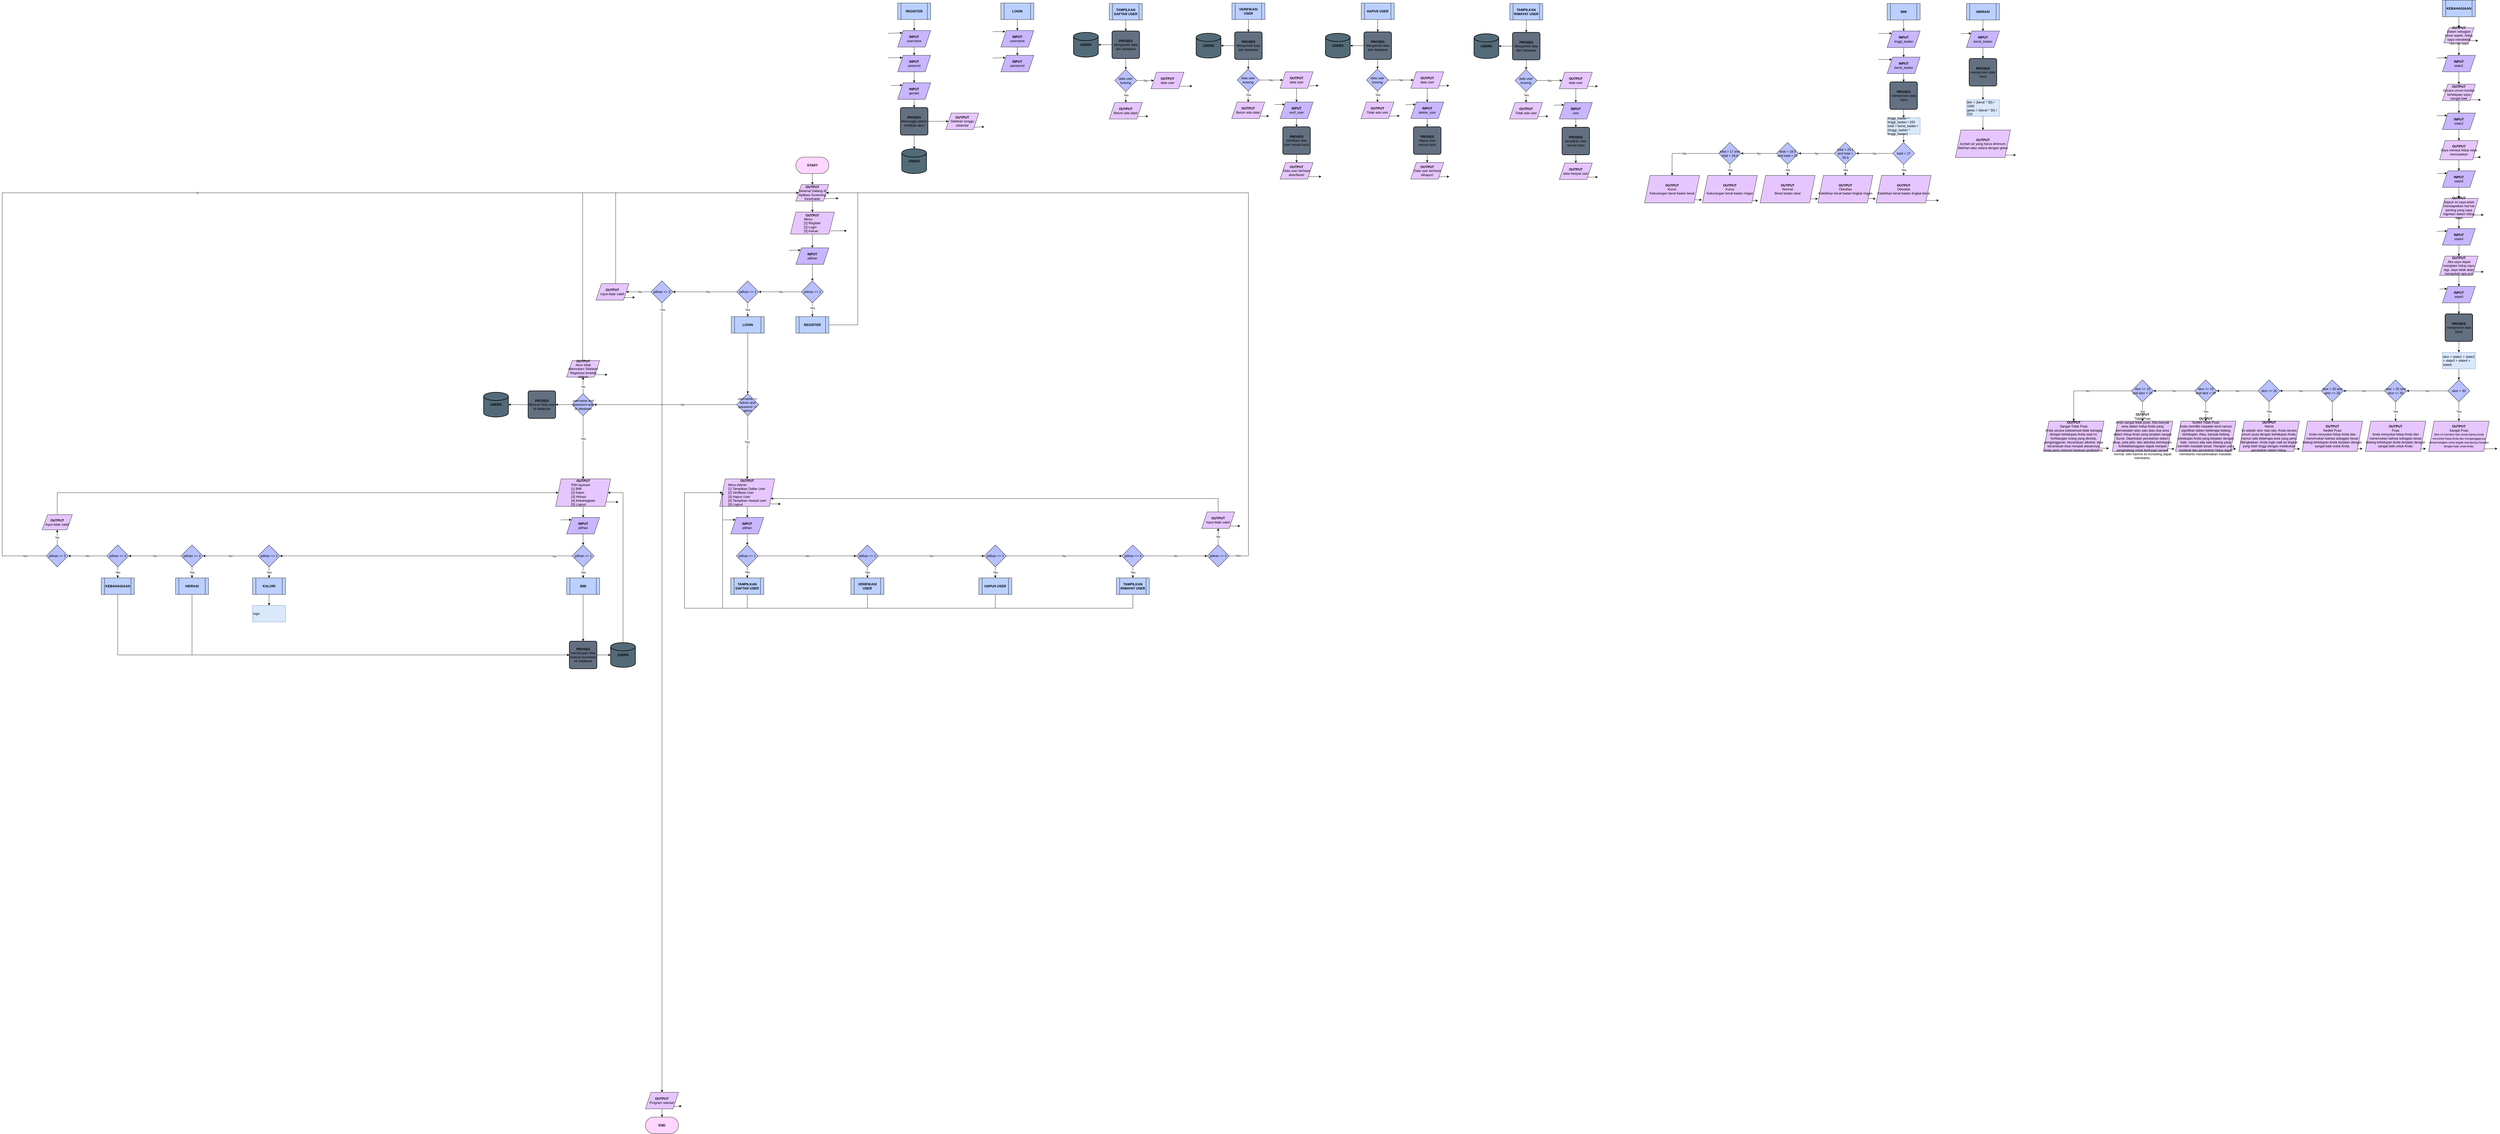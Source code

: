 <mxfile version="22.1.0" type="github">
  <diagram name="Page-1" id="qo0XNnkOASs_RlDREXJG">
    <mxGraphModel dx="4430" dy="1958" grid="1" gridSize="10" guides="1" tooltips="1" connect="1" arrows="1" fold="1" page="1" pageScale="1" pageWidth="850" pageHeight="1100" math="0" shadow="0">
      <root>
        <mxCell id="0" />
        <mxCell id="1" parent="0" />
        <mxCell id="Sn1ewvtp5F0sCQ9_cXQ1-5" value="" style="edgeStyle=orthogonalEdgeStyle;rounded=0;orthogonalLoop=1;jettySize=auto;html=1;" parent="1" source="Sn1ewvtp5F0sCQ9_cXQ1-2" target="Sn1ewvtp5F0sCQ9_cXQ1-4" edge="1">
          <mxGeometry relative="1" as="geometry" />
        </mxCell>
        <mxCell id="Sn1ewvtp5F0sCQ9_cXQ1-2" value="&lt;b&gt;START&lt;/b&gt;" style="rounded=1;whiteSpace=wrap;html=1;fillColor=#ffd6ff;arcSize=50;" parent="1" vertex="1">
          <mxGeometry x="365" y="50" width="120" height="60" as="geometry" />
        </mxCell>
        <mxCell id="Sn1ewvtp5F0sCQ9_cXQ1-7" value="" style="edgeStyle=orthogonalEdgeStyle;rounded=0;orthogonalLoop=1;jettySize=auto;html=1;" parent="1" source="Sn1ewvtp5F0sCQ9_cXQ1-4" target="Sn1ewvtp5F0sCQ9_cXQ1-6" edge="1">
          <mxGeometry relative="1" as="geometry" />
        </mxCell>
        <mxCell id="Sn1ewvtp5F0sCQ9_cXQ1-4" value="&lt;b&gt;OUTPUT&lt;/b&gt;&lt;br&gt;Selamat Datang di Aplikasi Screening Kesehatan" style="shape=parallelogram;perimeter=parallelogramPerimeter;whiteSpace=wrap;html=1;fixedSize=1;fillColor=#e7c6ff;" parent="1" vertex="1">
          <mxGeometry x="365" y="150" width="120" height="60" as="geometry" />
        </mxCell>
        <mxCell id="Sn1ewvtp5F0sCQ9_cXQ1-9" value="" style="edgeStyle=orthogonalEdgeStyle;rounded=0;orthogonalLoop=1;jettySize=auto;html=1;" parent="1" source="Sn1ewvtp5F0sCQ9_cXQ1-6" target="Sn1ewvtp5F0sCQ9_cXQ1-8" edge="1">
          <mxGeometry relative="1" as="geometry" />
        </mxCell>
        <mxCell id="Sn1ewvtp5F0sCQ9_cXQ1-6" value="&lt;b&gt;OUTPUT&lt;/b&gt;&lt;br&gt;&lt;div style=&quot;text-align: left;&quot;&gt;&lt;span style=&quot;background-color: initial;&quot;&gt;Menu:&lt;/span&gt;&lt;/div&gt;&lt;div style=&quot;text-align: left;&quot;&gt;&lt;span style=&quot;background-color: initial;&quot;&gt;[1] Register&lt;/span&gt;&lt;/div&gt;&lt;div style=&quot;text-align: left;&quot;&gt;&lt;span style=&quot;background-color: initial;&quot;&gt;[2] Login&lt;/span&gt;&lt;/div&gt;&lt;div style=&quot;text-align: left;&quot;&gt;&lt;span style=&quot;background-color: initial;&quot;&gt;[3] Keluar&lt;/span&gt;&lt;/div&gt;" style="shape=parallelogram;perimeter=parallelogramPerimeter;whiteSpace=wrap;html=1;fixedSize=1;fillColor=#e7c6ff;" parent="1" vertex="1">
          <mxGeometry x="345" y="250" width="160" height="80" as="geometry" />
        </mxCell>
        <mxCell id="Sn1ewvtp5F0sCQ9_cXQ1-11" value="" style="edgeStyle=orthogonalEdgeStyle;rounded=0;orthogonalLoop=1;jettySize=auto;html=1;" parent="1" source="Sn1ewvtp5F0sCQ9_cXQ1-8" target="Sn1ewvtp5F0sCQ9_cXQ1-10" edge="1">
          <mxGeometry relative="1" as="geometry" />
        </mxCell>
        <mxCell id="Sn1ewvtp5F0sCQ9_cXQ1-8" value="&lt;b&gt;INPUT&lt;/b&gt;&lt;br&gt;pilihan" style="shape=parallelogram;perimeter=parallelogramPerimeter;whiteSpace=wrap;html=1;fixedSize=1;fillColor=#c8b6ff;" parent="1" vertex="1">
          <mxGeometry x="365" y="380" width="120" height="60" as="geometry" />
        </mxCell>
        <mxCell id="Sn1ewvtp5F0sCQ9_cXQ1-13" value="" style="edgeStyle=orthogonalEdgeStyle;rounded=0;orthogonalLoop=1;jettySize=auto;html=1;" parent="1" source="Sn1ewvtp5F0sCQ9_cXQ1-10" target="Sn1ewvtp5F0sCQ9_cXQ1-12" edge="1">
          <mxGeometry relative="1" as="geometry" />
        </mxCell>
        <mxCell id="Sn1ewvtp5F0sCQ9_cXQ1-15" value="Yes" style="edgeLabel;html=1;align=center;verticalAlign=middle;resizable=0;points=[];" parent="Sn1ewvtp5F0sCQ9_cXQ1-13" vertex="1" connectable="0">
          <mxGeometry x="-0.231" relative="1" as="geometry">
            <mxPoint as="offset" />
          </mxGeometry>
        </mxCell>
        <mxCell id="Sn1ewvtp5F0sCQ9_cXQ1-17" style="edgeStyle=orthogonalEdgeStyle;rounded=0;orthogonalLoop=1;jettySize=auto;html=1;" parent="1" source="Sn1ewvtp5F0sCQ9_cXQ1-10" target="Sn1ewvtp5F0sCQ9_cXQ1-16" edge="1">
          <mxGeometry relative="1" as="geometry" />
        </mxCell>
        <mxCell id="Sn1ewvtp5F0sCQ9_cXQ1-18" value="No" style="edgeLabel;html=1;align=center;verticalAlign=middle;resizable=0;points=[];" parent="Sn1ewvtp5F0sCQ9_cXQ1-17" vertex="1" connectable="0">
          <mxGeometry x="-0.043" y="3" relative="1" as="geometry">
            <mxPoint y="-3" as="offset" />
          </mxGeometry>
        </mxCell>
        <mxCell id="Sn1ewvtp5F0sCQ9_cXQ1-10" value="pilihan == 1" style="rhombus;whiteSpace=wrap;html=1;fillColor=#b8c0ff;" parent="1" vertex="1">
          <mxGeometry x="385" y="500" width="80" height="80" as="geometry" />
        </mxCell>
        <mxCell id="Sn1ewvtp5F0sCQ9_cXQ1-12" value="&lt;b&gt;REGISTER&lt;/b&gt;" style="shape=process;whiteSpace=wrap;html=1;backgroundOutline=1;fillColor=#bbd0ff;" parent="1" vertex="1">
          <mxGeometry x="365" y="630" width="120" height="60" as="geometry" />
        </mxCell>
        <mxCell id="Sn1ewvtp5F0sCQ9_cXQ1-20" value="" style="edgeStyle=orthogonalEdgeStyle;rounded=0;orthogonalLoop=1;jettySize=auto;html=1;" parent="1" source="Sn1ewvtp5F0sCQ9_cXQ1-16" target="Sn1ewvtp5F0sCQ9_cXQ1-19" edge="1">
          <mxGeometry relative="1" as="geometry" />
        </mxCell>
        <mxCell id="Sn1ewvtp5F0sCQ9_cXQ1-21" value="Yes" style="edgeLabel;html=1;align=center;verticalAlign=middle;resizable=0;points=[];" parent="Sn1ewvtp5F0sCQ9_cXQ1-20" vertex="1" connectable="0">
          <mxGeometry x="0.002" y="-1" relative="1" as="geometry">
            <mxPoint as="offset" />
          </mxGeometry>
        </mxCell>
        <mxCell id="Sn1ewvtp5F0sCQ9_cXQ1-23" style="edgeStyle=orthogonalEdgeStyle;rounded=0;orthogonalLoop=1;jettySize=auto;html=1;entryX=1;entryY=0.5;entryDx=0;entryDy=0;" parent="1" source="Sn1ewvtp5F0sCQ9_cXQ1-16" target="Sn1ewvtp5F0sCQ9_cXQ1-22" edge="1">
          <mxGeometry relative="1" as="geometry" />
        </mxCell>
        <mxCell id="Sn1ewvtp5F0sCQ9_cXQ1-44" value="No" style="edgeLabel;html=1;align=center;verticalAlign=middle;resizable=0;points=[];" parent="Sn1ewvtp5F0sCQ9_cXQ1-23" vertex="1" connectable="0">
          <mxGeometry x="-0.096" y="2" relative="1" as="geometry">
            <mxPoint y="-2" as="offset" />
          </mxGeometry>
        </mxCell>
        <mxCell id="Sn1ewvtp5F0sCQ9_cXQ1-16" value="pilihan == 2" style="rhombus;whiteSpace=wrap;html=1;fillColor=#b8c0ff;" parent="1" vertex="1">
          <mxGeometry x="150" y="500" width="80" height="80" as="geometry" />
        </mxCell>
        <mxCell id="Sn1ewvtp5F0sCQ9_cXQ1-19" value="&lt;b&gt;LOGIN&lt;/b&gt;" style="shape=process;whiteSpace=wrap;html=1;backgroundOutline=1;fillColor=#bbd0ff;" parent="1" vertex="1">
          <mxGeometry x="130" y="630" width="120" height="60" as="geometry" />
        </mxCell>
        <mxCell id="Sn1ewvtp5F0sCQ9_cXQ1-41" value="" style="edgeStyle=orthogonalEdgeStyle;rounded=0;orthogonalLoop=1;jettySize=auto;html=1;" parent="1" source="Sn1ewvtp5F0sCQ9_cXQ1-22" target="Sn1ewvtp5F0sCQ9_cXQ1-40" edge="1">
          <mxGeometry relative="1" as="geometry" />
        </mxCell>
        <mxCell id="Sn1ewvtp5F0sCQ9_cXQ1-42" value="No" style="edgeLabel;html=1;align=center;verticalAlign=middle;resizable=0;points=[];" parent="Sn1ewvtp5F0sCQ9_cXQ1-41" vertex="1" connectable="0">
          <mxGeometry x="-0.751" y="3" relative="1" as="geometry">
            <mxPoint x="-30" y="-3" as="offset" />
          </mxGeometry>
        </mxCell>
        <mxCell id="EOrwyC5NnsdYLsda_1K0-225" style="edgeStyle=orthogonalEdgeStyle;rounded=0;orthogonalLoop=1;jettySize=auto;html=1;entryX=0.5;entryY=0;entryDx=0;entryDy=0;" parent="1" source="Sn1ewvtp5F0sCQ9_cXQ1-22" target="EOrwyC5NnsdYLsda_1K0-223" edge="1">
          <mxGeometry relative="1" as="geometry">
            <Array as="points">
              <mxPoint x="-121" y="3440" />
            </Array>
          </mxGeometry>
        </mxCell>
        <mxCell id="EOrwyC5NnsdYLsda_1K0-226" value="Yes" style="edgeLabel;html=1;align=center;verticalAlign=middle;resizable=0;points=[];" parent="EOrwyC5NnsdYLsda_1K0-225" vertex="1" connectable="0">
          <mxGeometry x="-0.98" y="7" relative="1" as="geometry">
            <mxPoint x="-6" y="-4" as="offset" />
          </mxGeometry>
        </mxCell>
        <mxCell id="Sn1ewvtp5F0sCQ9_cXQ1-22" value="pilihan == 3" style="rhombus;whiteSpace=wrap;html=1;fillColor=#b8c0ff;" parent="1" vertex="1">
          <mxGeometry x="-161.67" y="500" width="80" height="80" as="geometry" />
        </mxCell>
        <mxCell id="Sn1ewvtp5F0sCQ9_cXQ1-43" style="edgeStyle=orthogonalEdgeStyle;rounded=0;orthogonalLoop=1;jettySize=auto;html=1;entryX=0;entryY=0.5;entryDx=0;entryDy=0;" parent="1" source="Sn1ewvtp5F0sCQ9_cXQ1-40" target="Sn1ewvtp5F0sCQ9_cXQ1-4" edge="1">
          <mxGeometry relative="1" as="geometry">
            <Array as="points">
              <mxPoint x="-290" y="180" />
            </Array>
          </mxGeometry>
        </mxCell>
        <mxCell id="Sn1ewvtp5F0sCQ9_cXQ1-40" value="&lt;b&gt;OUTPUT&lt;/b&gt;&lt;br&gt;Input tidak valid!" style="shape=parallelogram;perimeter=parallelogramPerimeter;whiteSpace=wrap;html=1;fixedSize=1;fillColor=#e7c6ff;" parent="1" vertex="1">
          <mxGeometry x="-361.67" y="510" width="120" height="60" as="geometry" />
        </mxCell>
        <mxCell id="w7ZADpuzzI7rwIIFdgVD-4" value="" style="edgeStyle=orthogonalEdgeStyle;rounded=0;orthogonalLoop=1;jettySize=auto;html=1;entryX=0.5;entryY=0;entryDx=0;entryDy=0;" parent="1" source="Sn1ewvtp5F0sCQ9_cXQ1-19" target="w7ZADpuzzI7rwIIFdgVD-15" edge="1">
          <mxGeometry relative="1" as="geometry">
            <mxPoint x="190" y="690" as="sourcePoint" />
            <mxPoint x="190" y="730" as="targetPoint" />
          </mxGeometry>
        </mxCell>
        <mxCell id="w7ZADpuzzI7rwIIFdgVD-6" value="" style="edgeStyle=orthogonalEdgeStyle;rounded=0;orthogonalLoop=1;jettySize=auto;html=1;entryX=1;entryY=0.5;entryDx=0;entryDy=0;" parent="1" source="Sn1ewvtp5F0sCQ9_cXQ1-12" target="Sn1ewvtp5F0sCQ9_cXQ1-4" edge="1">
          <mxGeometry relative="1" as="geometry">
            <mxPoint x="425" y="690" as="sourcePoint" />
            <mxPoint x="425" y="730" as="targetPoint" />
            <Array as="points">
              <mxPoint x="590" y="660" />
              <mxPoint x="590" y="180" />
            </Array>
          </mxGeometry>
        </mxCell>
        <mxCell id="5jB1MhsBqJiascW-whLG-7" value="" style="edgeStyle=orthogonalEdgeStyle;rounded=0;orthogonalLoop=1;jettySize=auto;html=1;" parent="1" source="w7ZADpuzzI7rwIIFdgVD-11" target="5jB1MhsBqJiascW-whLG-6" edge="1">
          <mxGeometry relative="1" as="geometry" />
        </mxCell>
        <mxCell id="w7ZADpuzzI7rwIIFdgVD-11" value="&lt;b&gt;OUTPUT&lt;/b&gt;&lt;br&gt;&lt;div style=&quot;text-align: left;&quot;&gt;&lt;span style=&quot;background-color: initial;&quot;&gt;Menu Admin:&lt;/span&gt;&lt;/div&gt;&lt;div style=&quot;text-align: left;&quot;&gt;&lt;span style=&quot;background-color: initial;&quot;&gt;[1] Tampilkan Daftar User&lt;/span&gt;&lt;/div&gt;&lt;div style=&quot;text-align: left;&quot;&gt;&lt;span style=&quot;background-color: initial;&quot;&gt;[2] Verifikasi User&lt;/span&gt;&lt;/div&gt;&lt;div style=&quot;text-align: left;&quot;&gt;&lt;span style=&quot;background-color: initial;&quot;&gt;[3] Hapus User&lt;/span&gt;&lt;/div&gt;&lt;div style=&quot;text-align: left;&quot;&gt;[4] Tampilkan riwayat user&lt;/div&gt;&lt;div style=&quot;text-align: left;&quot;&gt;[5] Logout&lt;/div&gt;" style="shape=parallelogram;perimeter=parallelogramPerimeter;whiteSpace=wrap;html=1;fixedSize=1;fillColor=#e7c6ff;" parent="1" vertex="1">
          <mxGeometry x="88.33" y="1220" width="200" height="100" as="geometry" />
        </mxCell>
        <mxCell id="w7ZADpuzzI7rwIIFdgVD-17" value="" style="edgeStyle=orthogonalEdgeStyle;rounded=0;orthogonalLoop=1;jettySize=auto;html=1;" parent="1" source="w7ZADpuzzI7rwIIFdgVD-15" target="w7ZADpuzzI7rwIIFdgVD-11" edge="1">
          <mxGeometry relative="1" as="geometry" />
        </mxCell>
        <mxCell id="w7ZADpuzzI7rwIIFdgVD-35" value="Yes" style="edgeLabel;html=1;align=center;verticalAlign=middle;resizable=0;points=[];" parent="w7ZADpuzzI7rwIIFdgVD-17" vertex="1" connectable="0">
          <mxGeometry x="-0.173" y="2" relative="1" as="geometry">
            <mxPoint x="-4" as="offset" />
          </mxGeometry>
        </mxCell>
        <mxCell id="w7ZADpuzzI7rwIIFdgVD-27" style="edgeStyle=orthogonalEdgeStyle;rounded=0;orthogonalLoop=1;jettySize=auto;html=1;entryX=1;entryY=0.5;entryDx=0;entryDy=0;" parent="1" source="w7ZADpuzzI7rwIIFdgVD-15" target="w7ZADpuzzI7rwIIFdgVD-26" edge="1">
          <mxGeometry relative="1" as="geometry" />
        </mxCell>
        <mxCell id="w7ZADpuzzI7rwIIFdgVD-36" value="No" style="edgeLabel;html=1;align=center;verticalAlign=middle;resizable=0;points=[];" parent="w7ZADpuzzI7rwIIFdgVD-27" vertex="1" connectable="0">
          <mxGeometry x="-0.252" y="1" relative="1" as="geometry">
            <mxPoint x="-3" y="-1" as="offset" />
          </mxGeometry>
        </mxCell>
        <mxCell id="w7ZADpuzzI7rwIIFdgVD-15" value="username == admin and password == admin" style="rhombus;whiteSpace=wrap;html=1;fillColor=#b8c0ff;" parent="1" vertex="1">
          <mxGeometry x="150" y="910" width="80" height="80" as="geometry" />
        </mxCell>
        <mxCell id="w7ZADpuzzI7rwIIFdgVD-29" value="" style="edgeStyle=orthogonalEdgeStyle;rounded=0;orthogonalLoop=1;jettySize=auto;html=1;" parent="1" source="w7ZADpuzzI7rwIIFdgVD-30" target="w7ZADpuzzI7rwIIFdgVD-28" edge="1">
          <mxGeometry relative="1" as="geometry" />
        </mxCell>
        <mxCell id="w7ZADpuzzI7rwIIFdgVD-34" value="" style="edgeStyle=orthogonalEdgeStyle;rounded=0;orthogonalLoop=1;jettySize=auto;html=1;" parent="1" source="w7ZADpuzzI7rwIIFdgVD-26" target="w7ZADpuzzI7rwIIFdgVD-33" edge="1">
          <mxGeometry relative="1" as="geometry" />
        </mxCell>
        <mxCell id="w7ZADpuzzI7rwIIFdgVD-37" value="Yes" style="edgeLabel;html=1;align=center;verticalAlign=middle;resizable=0;points=[];" parent="w7ZADpuzzI7rwIIFdgVD-34" vertex="1" connectable="0">
          <mxGeometry x="-0.276" relative="1" as="geometry">
            <mxPoint as="offset" />
          </mxGeometry>
        </mxCell>
        <mxCell id="w7ZADpuzzI7rwIIFdgVD-42" style="edgeStyle=orthogonalEdgeStyle;rounded=0;orthogonalLoop=1;jettySize=auto;html=1;entryX=0.5;entryY=1;entryDx=0;entryDy=0;" parent="1" source="w7ZADpuzzI7rwIIFdgVD-26" target="w7ZADpuzzI7rwIIFdgVD-22" edge="1">
          <mxGeometry relative="1" as="geometry" />
        </mxCell>
        <mxCell id="w7ZADpuzzI7rwIIFdgVD-43" value="No" style="edgeLabel;html=1;align=center;verticalAlign=middle;resizable=0;points=[];" parent="w7ZADpuzzI7rwIIFdgVD-42" vertex="1" connectable="0">
          <mxGeometry x="-0.17" relative="1" as="geometry">
            <mxPoint as="offset" />
          </mxGeometry>
        </mxCell>
        <mxCell id="w7ZADpuzzI7rwIIFdgVD-26" value="username and password ada di database" style="rhombus;whiteSpace=wrap;html=1;fillColor=#b8c0ff;" parent="1" vertex="1">
          <mxGeometry x="-448.33" y="910" width="80" height="80" as="geometry" />
        </mxCell>
        <mxCell id="w7ZADpuzzI7rwIIFdgVD-28" value="&lt;b&gt;USERS&lt;/b&gt;" style="strokeWidth=2;html=1;shape=mxgraph.flowchart.database;whiteSpace=wrap;fillColor=#536b78;" parent="1" vertex="1">
          <mxGeometry x="-770" y="905" width="90" height="90" as="geometry" />
        </mxCell>
        <mxCell id="w7ZADpuzzI7rwIIFdgVD-32" value="" style="edgeStyle=orthogonalEdgeStyle;rounded=0;orthogonalLoop=1;jettySize=auto;html=1;" parent="1" source="w7ZADpuzzI7rwIIFdgVD-26" target="w7ZADpuzzI7rwIIFdgVD-30" edge="1">
          <mxGeometry relative="1" as="geometry">
            <mxPoint x="-458.33" y="950" as="sourcePoint" />
            <mxPoint x="-680.33" y="950" as="targetPoint" />
          </mxGeometry>
        </mxCell>
        <mxCell id="w7ZADpuzzI7rwIIFdgVD-30" value="&lt;b&gt;PROSES&lt;/b&gt;&lt;br&gt;Mencari data user di database" style="rounded=1;whiteSpace=wrap;html=1;absoluteArcSize=1;arcSize=14;strokeWidth=2;fillColor=#637081;" parent="1" vertex="1">
          <mxGeometry x="-608.33" y="900" width="100" height="100" as="geometry" />
        </mxCell>
        <mxCell id="EOrwyC5NnsdYLsda_1K0-69" value="" style="edgeStyle=orthogonalEdgeStyle;rounded=0;orthogonalLoop=1;jettySize=auto;html=1;" parent="1" source="w7ZADpuzzI7rwIIFdgVD-33" target="EOrwyC5NnsdYLsda_1K0-68" edge="1">
          <mxGeometry relative="1" as="geometry" />
        </mxCell>
        <mxCell id="w7ZADpuzzI7rwIIFdgVD-33" value="&lt;b&gt;OUTPUT&lt;/b&gt;&lt;br&gt;&lt;div style=&quot;text-align: left;&quot;&gt;&lt;span style=&quot;background-color: initial;&quot;&gt;Pilih layanan:&lt;/span&gt;&lt;/div&gt;&lt;div style=&quot;text-align: left;&quot;&gt;&lt;span style=&quot;background-color: initial;&quot;&gt;[1] BMI&lt;/span&gt;&lt;/div&gt;&lt;div style=&quot;text-align: left;&quot;&gt;&lt;span style=&quot;background-color: initial;&quot;&gt;[2] Kalori&lt;/span&gt;&lt;/div&gt;&lt;div style=&quot;text-align: left;&quot;&gt;&lt;span style=&quot;background-color: initial;&quot;&gt;[3] Hidrasi&lt;/span&gt;&lt;/div&gt;&lt;div style=&quot;text-align: left;&quot;&gt;[4] Kebahagiaan&lt;/div&gt;&lt;div style=&quot;text-align: left;&quot;&gt;[5] Logout&lt;/div&gt;" style="shape=parallelogram;perimeter=parallelogramPerimeter;whiteSpace=wrap;html=1;fixedSize=1;fillColor=#e7c6ff;" parent="1" vertex="1">
          <mxGeometry x="-508.33" y="1220" width="200" height="100" as="geometry" />
        </mxCell>
        <mxCell id="w7ZADpuzzI7rwIIFdgVD-44" style="edgeStyle=orthogonalEdgeStyle;rounded=0;orthogonalLoop=1;jettySize=auto;html=1;entryX=0;entryY=0.5;entryDx=0;entryDy=0;" parent="1" source="w7ZADpuzzI7rwIIFdgVD-22" target="Sn1ewvtp5F0sCQ9_cXQ1-4" edge="1">
          <mxGeometry relative="1" as="geometry">
            <Array as="points">
              <mxPoint x="-410" y="820" />
              <mxPoint x="-410" y="180" />
            </Array>
          </mxGeometry>
        </mxCell>
        <mxCell id="w7ZADpuzzI7rwIIFdgVD-22" value="&lt;b&gt;OUTPUT&lt;/b&gt;&lt;br&gt;Akun tidak ditemukan! Silahkan Registrasi terlebih dahulu" style="shape=parallelogram;perimeter=parallelogramPerimeter;whiteSpace=wrap;html=1;fixedSize=1;fillColor=#e7c6ff;" parent="1" vertex="1">
          <mxGeometry x="-468.33" y="790" width="120" height="60" as="geometry" />
        </mxCell>
        <mxCell id="5jB1MhsBqJiascW-whLG-9" value="" style="edgeStyle=orthogonalEdgeStyle;rounded=0;orthogonalLoop=1;jettySize=auto;html=1;" parent="1" source="5jB1MhsBqJiascW-whLG-6" target="5jB1MhsBqJiascW-whLG-8" edge="1">
          <mxGeometry relative="1" as="geometry" />
        </mxCell>
        <mxCell id="5jB1MhsBqJiascW-whLG-6" value="&lt;b&gt;INPUT&lt;/b&gt;&lt;br&gt;pilihan" style="shape=parallelogram;perimeter=parallelogramPerimeter;whiteSpace=wrap;html=1;fixedSize=1;fillColor=#c8b6ff;" parent="1" vertex="1">
          <mxGeometry x="128.33" y="1360" width="120" height="60" as="geometry" />
        </mxCell>
        <mxCell id="5jB1MhsBqJiascW-whLG-12" value="" style="edgeStyle=orthogonalEdgeStyle;rounded=0;orthogonalLoop=1;jettySize=auto;html=1;" parent="1" source="5jB1MhsBqJiascW-whLG-8" target="5jB1MhsBqJiascW-whLG-11" edge="1">
          <mxGeometry relative="1" as="geometry" />
        </mxCell>
        <mxCell id="5jB1MhsBqJiascW-whLG-20" value="Yes" style="edgeLabel;html=1;align=center;verticalAlign=middle;resizable=0;points=[];" parent="5jB1MhsBqJiascW-whLG-12" vertex="1" connectable="0">
          <mxGeometry x="-0.087" y="-1" relative="1" as="geometry">
            <mxPoint as="offset" />
          </mxGeometry>
        </mxCell>
        <mxCell id="5jB1MhsBqJiascW-whLG-32" value="No" style="edgeStyle=orthogonalEdgeStyle;rounded=0;orthogonalLoop=1;jettySize=auto;html=1;entryX=0;entryY=0.5;entryDx=0;entryDy=0;" parent="1" source="5jB1MhsBqJiascW-whLG-8" target="5jB1MhsBqJiascW-whLG-31" edge="1">
          <mxGeometry relative="1" as="geometry" />
        </mxCell>
        <mxCell id="5jB1MhsBqJiascW-whLG-8" value="pilihan == 1" style="rhombus;whiteSpace=wrap;html=1;fillColor=#b8c0ff;" parent="1" vertex="1">
          <mxGeometry x="148.33" y="1460" width="80" height="80" as="geometry" />
        </mxCell>
        <mxCell id="5jB1MhsBqJiascW-whLG-16" value="" style="edgeStyle=orthogonalEdgeStyle;rounded=0;orthogonalLoop=1;jettySize=auto;html=1;entryX=0;entryY=0.5;entryDx=0;entryDy=0;" parent="1" source="5jB1MhsBqJiascW-whLG-11" target="w7ZADpuzzI7rwIIFdgVD-11" edge="1">
          <mxGeometry relative="1" as="geometry">
            <mxPoint x="188.33" y="1680.0" as="targetPoint" />
            <Array as="points">
              <mxPoint x="188" y="1690" />
              <mxPoint x="-40" y="1690" />
              <mxPoint x="-40" y="1270" />
            </Array>
          </mxGeometry>
        </mxCell>
        <mxCell id="5jB1MhsBqJiascW-whLG-11" value="&lt;b&gt;TAMPILKAN DAFTAR USER&lt;/b&gt;" style="shape=process;whiteSpace=wrap;html=1;backgroundOutline=1;fillColor=#bbd0ff;" parent="1" vertex="1">
          <mxGeometry x="128.33" y="1580" width="120" height="60" as="geometry" />
        </mxCell>
        <mxCell id="5jB1MhsBqJiascW-whLG-34" value="Yes" style="edgeStyle=orthogonalEdgeStyle;rounded=0;orthogonalLoop=1;jettySize=auto;html=1;" parent="1" source="5jB1MhsBqJiascW-whLG-31" target="5jB1MhsBqJiascW-whLG-33" edge="1">
          <mxGeometry relative="1" as="geometry" />
        </mxCell>
        <mxCell id="EOrwyC5NnsdYLsda_1K0-5" value="No" style="edgeStyle=orthogonalEdgeStyle;rounded=0;orthogonalLoop=1;jettySize=auto;html=1;entryX=0;entryY=0.5;entryDx=0;entryDy=0;" parent="1" source="5jB1MhsBqJiascW-whLG-31" target="EOrwyC5NnsdYLsda_1K0-4" edge="1">
          <mxGeometry relative="1" as="geometry" />
        </mxCell>
        <mxCell id="5jB1MhsBqJiascW-whLG-31" value="pilihan == 2" style="rhombus;whiteSpace=wrap;html=1;fillColor=#b8c0ff;" parent="1" vertex="1">
          <mxGeometry x="585" y="1460" width="80" height="80" as="geometry" />
        </mxCell>
        <mxCell id="kWeGTYvbGNl1iyYiIFyR-73" style="edgeStyle=orthogonalEdgeStyle;rounded=0;orthogonalLoop=1;jettySize=auto;html=1;entryX=0;entryY=0.5;entryDx=0;entryDy=0;" edge="1" parent="1" source="5jB1MhsBqJiascW-whLG-33" target="w7ZADpuzzI7rwIIFdgVD-11">
          <mxGeometry relative="1" as="geometry">
            <Array as="points">
              <mxPoint x="625" y="1690" />
              <mxPoint x="98" y="1690" />
            </Array>
          </mxGeometry>
        </mxCell>
        <mxCell id="5jB1MhsBqJiascW-whLG-33" value="&lt;b&gt;VERIFIKASI USER&lt;/b&gt;" style="shape=process;whiteSpace=wrap;html=1;backgroundOutline=1;fillColor=#bbd0ff;" parent="1" vertex="1">
          <mxGeometry x="565" y="1580" width="120" height="60" as="geometry" />
        </mxCell>
        <mxCell id="EOrwyC5NnsdYLsda_1K0-7" value="Yes" style="edgeStyle=orthogonalEdgeStyle;rounded=0;orthogonalLoop=1;jettySize=auto;html=1;" parent="1" source="EOrwyC5NnsdYLsda_1K0-4" target="EOrwyC5NnsdYLsda_1K0-6" edge="1">
          <mxGeometry relative="1" as="geometry" />
        </mxCell>
        <mxCell id="EOrwyC5NnsdYLsda_1K0-55" value="No" style="edgeStyle=orthogonalEdgeStyle;rounded=0;orthogonalLoop=1;jettySize=auto;html=1;entryX=0;entryY=0.5;entryDx=0;entryDy=0;" parent="1" source="EOrwyC5NnsdYLsda_1K0-4" target="EOrwyC5NnsdYLsda_1K0-36" edge="1">
          <mxGeometry relative="1" as="geometry" />
        </mxCell>
        <mxCell id="EOrwyC5NnsdYLsda_1K0-4" value="pilihan == 3" style="rhombus;whiteSpace=wrap;html=1;fillColor=#b8c0ff;" parent="1" vertex="1">
          <mxGeometry x="1050" y="1460" width="80" height="80" as="geometry" />
        </mxCell>
        <mxCell id="kWeGTYvbGNl1iyYiIFyR-96" style="edgeStyle=orthogonalEdgeStyle;rounded=0;orthogonalLoop=1;jettySize=auto;html=1;entryX=0;entryY=0.5;entryDx=0;entryDy=0;" edge="1" parent="1" source="EOrwyC5NnsdYLsda_1K0-6" target="w7ZADpuzzI7rwIIFdgVD-11">
          <mxGeometry relative="1" as="geometry">
            <Array as="points">
              <mxPoint x="1090" y="1690" />
              <mxPoint x="-40" y="1690" />
              <mxPoint x="-40" y="1270" />
            </Array>
          </mxGeometry>
        </mxCell>
        <mxCell id="EOrwyC5NnsdYLsda_1K0-6" value="&lt;b&gt;HAPUS USER&lt;/b&gt;" style="shape=process;whiteSpace=wrap;html=1;backgroundOutline=1;fillColor=#bbd0ff;" parent="1" vertex="1">
          <mxGeometry x="1030" y="1580" width="120" height="60" as="geometry" />
        </mxCell>
        <mxCell id="EOrwyC5NnsdYLsda_1K0-35" value="Yes" style="edgeStyle=orthogonalEdgeStyle;rounded=0;orthogonalLoop=1;jettySize=auto;html=1;" parent="1" source="EOrwyC5NnsdYLsda_1K0-36" target="EOrwyC5NnsdYLsda_1K0-38" edge="1">
          <mxGeometry relative="1" as="geometry" />
        </mxCell>
        <mxCell id="EOrwyC5NnsdYLsda_1K0-61" value="No" style="edgeStyle=orthogonalEdgeStyle;rounded=0;orthogonalLoop=1;jettySize=auto;html=1;entryX=0;entryY=0.5;entryDx=0;entryDy=0;" parent="1" source="EOrwyC5NnsdYLsda_1K0-36" target="EOrwyC5NnsdYLsda_1K0-60" edge="1">
          <mxGeometry relative="1" as="geometry" />
        </mxCell>
        <mxCell id="EOrwyC5NnsdYLsda_1K0-36" value="pilihan == 4" style="rhombus;whiteSpace=wrap;html=1;fillColor=#b8c0ff;" parent="1" vertex="1">
          <mxGeometry x="1550" y="1460" width="80" height="80" as="geometry" />
        </mxCell>
        <mxCell id="EOrwyC5NnsdYLsda_1K0-37" value="" style="edgeStyle=orthogonalEdgeStyle;rounded=0;orthogonalLoop=1;jettySize=auto;html=1;entryX=0;entryY=0.5;entryDx=0;entryDy=0;" parent="1" source="EOrwyC5NnsdYLsda_1K0-38" target="w7ZADpuzzI7rwIIFdgVD-11" edge="1">
          <mxGeometry relative="1" as="geometry">
            <mxPoint x="1590" y="1685" as="targetPoint" />
            <Array as="points">
              <mxPoint x="1590" y="1690" />
              <mxPoint x="-40" y="1690" />
              <mxPoint x="-40" y="1270" />
            </Array>
          </mxGeometry>
        </mxCell>
        <mxCell id="EOrwyC5NnsdYLsda_1K0-38" value="&lt;b&gt;TAMPILKAN RIWAYAT USER&lt;/b&gt;" style="shape=process;whiteSpace=wrap;html=1;backgroundOutline=1;fillColor=#bbd0ff;" parent="1" vertex="1">
          <mxGeometry x="1530" y="1580" width="120" height="60" as="geometry" />
        </mxCell>
        <mxCell id="EOrwyC5NnsdYLsda_1K0-67" style="edgeStyle=orthogonalEdgeStyle;rounded=0;orthogonalLoop=1;jettySize=auto;html=1;entryX=1;entryY=0.75;entryDx=0;entryDy=0;" parent="1" source="EOrwyC5NnsdYLsda_1K0-57" target="w7ZADpuzzI7rwIIFdgVD-11" edge="1">
          <mxGeometry relative="1" as="geometry">
            <Array as="points">
              <mxPoint x="1900" y="1291" />
            </Array>
          </mxGeometry>
        </mxCell>
        <mxCell id="EOrwyC5NnsdYLsda_1K0-57" value="&lt;b&gt;OUTPUT&lt;/b&gt;&lt;br&gt;Input tidak valid!" style="shape=parallelogram;perimeter=parallelogramPerimeter;whiteSpace=wrap;html=1;fixedSize=1;fillColor=#e7c6ff;" parent="1" vertex="1">
          <mxGeometry x="1840" y="1340" width="120" height="60" as="geometry" />
        </mxCell>
        <mxCell id="EOrwyC5NnsdYLsda_1K0-63" style="edgeStyle=orthogonalEdgeStyle;rounded=0;orthogonalLoop=1;jettySize=auto;html=1;entryX=1;entryY=0.5;entryDx=0;entryDy=0;" parent="1" source="EOrwyC5NnsdYLsda_1K0-60" target="Sn1ewvtp5F0sCQ9_cXQ1-4" edge="1">
          <mxGeometry relative="1" as="geometry">
            <Array as="points">
              <mxPoint x="2010" y="1500" />
              <mxPoint x="2010" y="180" />
            </Array>
          </mxGeometry>
        </mxCell>
        <mxCell id="EOrwyC5NnsdYLsda_1K0-64" value="Yes" style="edgeLabel;html=1;align=center;verticalAlign=middle;resizable=0;points=[];" parent="EOrwyC5NnsdYLsda_1K0-63" vertex="1" connectable="0">
          <mxGeometry x="-0.98" y="-4" relative="1" as="geometry">
            <mxPoint x="2" y="-5" as="offset" />
          </mxGeometry>
        </mxCell>
        <mxCell id="EOrwyC5NnsdYLsda_1K0-66" value="No" style="edgeStyle=orthogonalEdgeStyle;rounded=0;orthogonalLoop=1;jettySize=auto;html=1;" parent="1" source="EOrwyC5NnsdYLsda_1K0-60" target="EOrwyC5NnsdYLsda_1K0-57" edge="1">
          <mxGeometry relative="1" as="geometry" />
        </mxCell>
        <mxCell id="EOrwyC5NnsdYLsda_1K0-60" value="pilihan == 5" style="rhombus;whiteSpace=wrap;html=1;fillColor=#b8c0ff;" parent="1" vertex="1">
          <mxGeometry x="1860" y="1460" width="80" height="80" as="geometry" />
        </mxCell>
        <mxCell id="EOrwyC5NnsdYLsda_1K0-71" value="" style="edgeStyle=orthogonalEdgeStyle;rounded=0;orthogonalLoop=1;jettySize=auto;html=1;" parent="1" source="EOrwyC5NnsdYLsda_1K0-68" target="EOrwyC5NnsdYLsda_1K0-70" edge="1">
          <mxGeometry relative="1" as="geometry" />
        </mxCell>
        <mxCell id="EOrwyC5NnsdYLsda_1K0-68" value="&lt;b&gt;INPUT&lt;/b&gt;&lt;br&gt;pilihan" style="shape=parallelogram;perimeter=parallelogramPerimeter;whiteSpace=wrap;html=1;fixedSize=1;fillColor=#c8b6ff;" parent="1" vertex="1">
          <mxGeometry x="-468.33" y="1360" width="120" height="60" as="geometry" />
        </mxCell>
        <mxCell id="EOrwyC5NnsdYLsda_1K0-73" value="Yes" style="edgeStyle=orthogonalEdgeStyle;rounded=0;orthogonalLoop=1;jettySize=auto;html=1;" parent="1" source="EOrwyC5NnsdYLsda_1K0-70" target="EOrwyC5NnsdYLsda_1K0-72" edge="1">
          <mxGeometry relative="1" as="geometry" />
        </mxCell>
        <mxCell id="EOrwyC5NnsdYLsda_1K0-123" style="edgeStyle=orthogonalEdgeStyle;rounded=0;orthogonalLoop=1;jettySize=auto;html=1;entryX=1;entryY=0.5;entryDx=0;entryDy=0;" parent="1" source="EOrwyC5NnsdYLsda_1K0-70" target="EOrwyC5NnsdYLsda_1K0-122" edge="1">
          <mxGeometry relative="1" as="geometry" />
        </mxCell>
        <mxCell id="EOrwyC5NnsdYLsda_1K0-124" value="No" style="edgeLabel;html=1;align=center;verticalAlign=middle;resizable=0;points=[];" parent="EOrwyC5NnsdYLsda_1K0-123" vertex="1" connectable="0">
          <mxGeometry x="-0.88" y="1" relative="1" as="geometry">
            <mxPoint x="-1" as="offset" />
          </mxGeometry>
        </mxCell>
        <mxCell id="EOrwyC5NnsdYLsda_1K0-70" value="pilihan == 1" style="rhombus;whiteSpace=wrap;html=1;fillColor=#b8c0ff;" parent="1" vertex="1">
          <mxGeometry x="-448.33" y="1460" width="80" height="80" as="geometry" />
        </mxCell>
        <mxCell id="EOrwyC5NnsdYLsda_1K0-121" value="" style="edgeStyle=orthogonalEdgeStyle;rounded=0;orthogonalLoop=1;jettySize=auto;html=1;entryX=0.5;entryY=0;entryDx=0;entryDy=0;" parent="1" source="EOrwyC5NnsdYLsda_1K0-72" target="EOrwyC5NnsdYLsda_1K0-141" edge="1">
          <mxGeometry relative="1" as="geometry">
            <mxPoint x="-408.33" y="1680" as="targetPoint" />
          </mxGeometry>
        </mxCell>
        <mxCell id="EOrwyC5NnsdYLsda_1K0-72" value="&lt;b&gt;BMI&lt;/b&gt;" style="shape=process;whiteSpace=wrap;html=1;backgroundOutline=1;fillColor=#bbd0ff;" parent="1" vertex="1">
          <mxGeometry x="-468.33" y="1580" width="120" height="60" as="geometry" />
        </mxCell>
        <mxCell id="EOrwyC5NnsdYLsda_1K0-120" style="edgeStyle=orthogonalEdgeStyle;rounded=0;orthogonalLoop=1;jettySize=auto;html=1;entryX=1;entryY=0.5;entryDx=0;entryDy=0;" parent="1" source="EOrwyC5NnsdYLsda_1K0-112" target="w7ZADpuzzI7rwIIFdgVD-33" edge="1">
          <mxGeometry relative="1" as="geometry">
            <Array as="points">
              <mxPoint x="-263" y="1270" />
            </Array>
          </mxGeometry>
        </mxCell>
        <mxCell id="EOrwyC5NnsdYLsda_1K0-112" value="&lt;b&gt;USERS&lt;/b&gt;" style="strokeWidth=2;html=1;shape=mxgraph.flowchart.database;whiteSpace=wrap;fillColor=#536b78;" parent="1" vertex="1">
          <mxGeometry x="-308.33" y="1815" width="90" height="90" as="geometry" />
        </mxCell>
        <mxCell id="EOrwyC5NnsdYLsda_1K0-126" value="Yes" style="edgeStyle=orthogonalEdgeStyle;rounded=0;orthogonalLoop=1;jettySize=auto;html=1;" parent="1" source="EOrwyC5NnsdYLsda_1K0-122" target="EOrwyC5NnsdYLsda_1K0-125" edge="1">
          <mxGeometry relative="1" as="geometry" />
        </mxCell>
        <mxCell id="EOrwyC5NnsdYLsda_1K0-129" value="No" style="edgeStyle=orthogonalEdgeStyle;rounded=0;orthogonalLoop=1;jettySize=auto;html=1;entryX=1;entryY=0.5;entryDx=0;entryDy=0;" parent="1" source="EOrwyC5NnsdYLsda_1K0-122" target="EOrwyC5NnsdYLsda_1K0-128" edge="1">
          <mxGeometry relative="1" as="geometry" />
        </mxCell>
        <mxCell id="EOrwyC5NnsdYLsda_1K0-122" value="pilihan == 2" style="rhombus;whiteSpace=wrap;html=1;fillColor=#b8c0ff;" parent="1" vertex="1">
          <mxGeometry x="-1590" y="1460" width="80" height="80" as="geometry" />
        </mxCell>
        <mxCell id="EOrwyC5NnsdYLsda_1K0-150" value="" style="edgeStyle=orthogonalEdgeStyle;rounded=0;orthogonalLoop=1;jettySize=auto;html=1;" parent="1" source="EOrwyC5NnsdYLsda_1K0-125" target="EOrwyC5NnsdYLsda_1K0-149" edge="1">
          <mxGeometry relative="1" as="geometry" />
        </mxCell>
        <mxCell id="EOrwyC5NnsdYLsda_1K0-125" value="&lt;b&gt;KALORI&lt;/b&gt;" style="shape=process;whiteSpace=wrap;html=1;backgroundOutline=1;fillColor=#bbd0ff;" parent="1" vertex="1">
          <mxGeometry x="-1610" y="1580" width="120" height="60" as="geometry" />
        </mxCell>
        <mxCell id="EOrwyC5NnsdYLsda_1K0-131" value="Yes" style="edgeStyle=orthogonalEdgeStyle;rounded=0;orthogonalLoop=1;jettySize=auto;html=1;" parent="1" source="EOrwyC5NnsdYLsda_1K0-128" target="EOrwyC5NnsdYLsda_1K0-130" edge="1">
          <mxGeometry relative="1" as="geometry" />
        </mxCell>
        <mxCell id="EOrwyC5NnsdYLsda_1K0-153" value="No" style="edgeStyle=orthogonalEdgeStyle;rounded=0;orthogonalLoop=1;jettySize=auto;html=1;entryX=1;entryY=0.5;entryDx=0;entryDy=0;" parent="1" source="EOrwyC5NnsdYLsda_1K0-128" target="EOrwyC5NnsdYLsda_1K0-152" edge="1">
          <mxGeometry relative="1" as="geometry" />
        </mxCell>
        <mxCell id="EOrwyC5NnsdYLsda_1K0-128" value="pilihan == 3" style="rhombus;whiteSpace=wrap;html=1;fillColor=#b8c0ff;" parent="1" vertex="1">
          <mxGeometry x="-1870" y="1460" width="80" height="80" as="geometry" />
        </mxCell>
        <mxCell id="kWeGTYvbGNl1iyYiIFyR-288" style="edgeStyle=orthogonalEdgeStyle;rounded=0;orthogonalLoop=1;jettySize=auto;html=1;entryX=0;entryY=0.5;entryDx=0;entryDy=0;" edge="1" parent="1" source="EOrwyC5NnsdYLsda_1K0-130" target="EOrwyC5NnsdYLsda_1K0-141">
          <mxGeometry relative="1" as="geometry">
            <Array as="points">
              <mxPoint x="-1830" y="1860" />
            </Array>
          </mxGeometry>
        </mxCell>
        <mxCell id="EOrwyC5NnsdYLsda_1K0-130" value="&lt;b&gt;HIDRASI&lt;/b&gt;" style="shape=process;whiteSpace=wrap;html=1;backgroundOutline=1;fillColor=#bbd0ff;" parent="1" vertex="1">
          <mxGeometry x="-1890" y="1580" width="120" height="60" as="geometry" />
        </mxCell>
        <mxCell id="EOrwyC5NnsdYLsda_1K0-142" value="" style="edgeStyle=orthogonalEdgeStyle;rounded=0;orthogonalLoop=1;jettySize=auto;html=1;" parent="1" source="EOrwyC5NnsdYLsda_1K0-141" target="EOrwyC5NnsdYLsda_1K0-112" edge="1">
          <mxGeometry relative="1" as="geometry" />
        </mxCell>
        <mxCell id="EOrwyC5NnsdYLsda_1K0-141" value="&lt;b&gt;PROSES&lt;/b&gt;&lt;br&gt;menyimpan data riwayat kesehatan ke database" style="rounded=1;whiteSpace=wrap;html=1;absoluteArcSize=1;arcSize=14;strokeWidth=2;fillColor=#637081;" parent="1" vertex="1">
          <mxGeometry x="-458.33" y="1810" width="100" height="100" as="geometry" />
        </mxCell>
        <mxCell id="EOrwyC5NnsdYLsda_1K0-149" value="&lt;div style=&quot;border-color: var(--border-color);&quot;&gt;&lt;div style=&quot;border-color: var(--border-color);&quot;&gt;logic&lt;/div&gt;&lt;/div&gt;" style="rounded=0;whiteSpace=wrap;html=1;fillColor=#dae8fc;strokeColor=#6c8ebf;align=left;" parent="1" vertex="1">
          <mxGeometry x="-1610" y="1680" width="120" height="60" as="geometry" />
        </mxCell>
        <mxCell id="EOrwyC5NnsdYLsda_1K0-155" value="Yes" style="edgeStyle=orthogonalEdgeStyle;rounded=0;orthogonalLoop=1;jettySize=auto;html=1;" parent="1" source="EOrwyC5NnsdYLsda_1K0-152" target="EOrwyC5NnsdYLsda_1K0-154" edge="1">
          <mxGeometry relative="1" as="geometry" />
        </mxCell>
        <mxCell id="EOrwyC5NnsdYLsda_1K0-215" value="No" style="edgeStyle=orthogonalEdgeStyle;rounded=0;orthogonalLoop=1;jettySize=auto;html=1;entryX=1;entryY=0.5;entryDx=0;entryDy=0;" parent="1" source="EOrwyC5NnsdYLsda_1K0-152" target="EOrwyC5NnsdYLsda_1K0-214" edge="1">
          <mxGeometry relative="1" as="geometry" />
        </mxCell>
        <mxCell id="EOrwyC5NnsdYLsda_1K0-152" value="pilihan == 4" style="rhombus;whiteSpace=wrap;html=1;fillColor=#b8c0ff;" parent="1" vertex="1">
          <mxGeometry x="-2140" y="1460" width="80" height="80" as="geometry" />
        </mxCell>
        <mxCell id="EOrwyC5NnsdYLsda_1K0-157" value="" style="edgeStyle=orthogonalEdgeStyle;rounded=0;orthogonalLoop=1;jettySize=auto;html=1;entryX=0;entryY=0.5;entryDx=0;entryDy=0;" parent="1" source="EOrwyC5NnsdYLsda_1K0-154" target="EOrwyC5NnsdYLsda_1K0-141" edge="1">
          <mxGeometry relative="1" as="geometry">
            <mxPoint x="-2100" y="1680" as="targetPoint" />
            <Array as="points">
              <mxPoint x="-2100" y="1860" />
            </Array>
          </mxGeometry>
        </mxCell>
        <mxCell id="EOrwyC5NnsdYLsda_1K0-154" value="&lt;b&gt;KEBAHAGIAAN&lt;/b&gt;" style="shape=process;whiteSpace=wrap;html=1;backgroundOutline=1;fillColor=#bbd0ff;" parent="1" vertex="1">
          <mxGeometry x="-2160" y="1580" width="120" height="60" as="geometry" />
        </mxCell>
        <mxCell id="EOrwyC5NnsdYLsda_1K0-216" value="Ye" style="edgeStyle=orthogonalEdgeStyle;rounded=0;orthogonalLoop=1;jettySize=auto;html=1;entryX=0;entryY=0.5;entryDx=0;entryDy=0;" parent="1" source="EOrwyC5NnsdYLsda_1K0-214" target="Sn1ewvtp5F0sCQ9_cXQ1-4" edge="1">
          <mxGeometry relative="1" as="geometry">
            <mxPoint x="295" y="240" as="targetPoint" />
            <Array as="points">
              <mxPoint x="-2520" y="1500" />
              <mxPoint x="-2520" y="180" />
            </Array>
          </mxGeometry>
        </mxCell>
        <mxCell id="EOrwyC5NnsdYLsda_1K0-217" value="Yes" style="edgeLabel;html=1;align=center;verticalAlign=middle;resizable=0;points=[];" parent="EOrwyC5NnsdYLsda_1K0-216" vertex="1" connectable="0">
          <mxGeometry x="-0.981" y="5" relative="1" as="geometry">
            <mxPoint x="-37" y="-5" as="offset" />
          </mxGeometry>
        </mxCell>
        <mxCell id="EOrwyC5NnsdYLsda_1K0-219" value="No" style="edgeStyle=orthogonalEdgeStyle;rounded=0;orthogonalLoop=1;jettySize=auto;html=1;" parent="1" source="EOrwyC5NnsdYLsda_1K0-214" target="EOrwyC5NnsdYLsda_1K0-218" edge="1">
          <mxGeometry relative="1" as="geometry" />
        </mxCell>
        <mxCell id="EOrwyC5NnsdYLsda_1K0-214" value="pilihan == 5" style="rhombus;whiteSpace=wrap;html=1;fillColor=#b8c0ff;" parent="1" vertex="1">
          <mxGeometry x="-2360" y="1460" width="80" height="80" as="geometry" />
        </mxCell>
        <mxCell id="EOrwyC5NnsdYLsda_1K0-220" style="edgeStyle=orthogonalEdgeStyle;rounded=0;orthogonalLoop=1;jettySize=auto;html=1;entryX=0;entryY=0.5;entryDx=0;entryDy=0;" parent="1" source="EOrwyC5NnsdYLsda_1K0-218" target="w7ZADpuzzI7rwIIFdgVD-33" edge="1">
          <mxGeometry relative="1" as="geometry">
            <Array as="points">
              <mxPoint x="-2320" y="1270" />
            </Array>
          </mxGeometry>
        </mxCell>
        <mxCell id="EOrwyC5NnsdYLsda_1K0-218" value="&lt;b&gt;OUTPUT&lt;/b&gt;&lt;br&gt;&lt;div style=&quot;&quot;&gt;Input tidak valid!&lt;/div&gt;" style="shape=parallelogram;perimeter=parallelogramPerimeter;whiteSpace=wrap;html=1;fixedSize=1;fillColor=#e7c6ff;" parent="1" vertex="1">
          <mxGeometry x="-2375" y="1350" width="110" height="55" as="geometry" />
        </mxCell>
        <mxCell id="EOrwyC5NnsdYLsda_1K0-222" value="&lt;b&gt;END&lt;/b&gt;" style="rounded=1;whiteSpace=wrap;html=1;fillColor=#ffd6ff;arcSize=50;" parent="1" vertex="1">
          <mxGeometry x="-181.67" y="3540" width="120" height="60" as="geometry" />
        </mxCell>
        <mxCell id="EOrwyC5NnsdYLsda_1K0-224" value="" style="edgeStyle=orthogonalEdgeStyle;rounded=0;orthogonalLoop=1;jettySize=auto;html=1;" parent="1" source="EOrwyC5NnsdYLsda_1K0-223" target="EOrwyC5NnsdYLsda_1K0-222" edge="1">
          <mxGeometry relative="1" as="geometry" />
        </mxCell>
        <mxCell id="EOrwyC5NnsdYLsda_1K0-223" value="&lt;b&gt;OUTPUT&lt;/b&gt;&lt;br&gt;Program selesai!" style="shape=parallelogram;perimeter=parallelogramPerimeter;whiteSpace=wrap;html=1;fixedSize=1;fillColor=#e7c6ff;" parent="1" vertex="1">
          <mxGeometry x="-181.67" y="3450" width="120" height="60" as="geometry" />
        </mxCell>
        <mxCell id="2zLUY2DvJtK6Paqmy8Dp-1" value="" style="endArrow=classic;html=1;rounded=0;exitX=1;exitY=1;exitDx=0;exitDy=0;" parent="1" source="Sn1ewvtp5F0sCQ9_cXQ1-4" edge="1">
          <mxGeometry width="50" height="50" relative="1" as="geometry">
            <mxPoint x="490" y="220" as="sourcePoint" />
            <mxPoint x="520" y="200" as="targetPoint" />
          </mxGeometry>
        </mxCell>
        <mxCell id="2zLUY2DvJtK6Paqmy8Dp-2" value="" style="endArrow=classic;html=1;rounded=0;exitX=0.904;exitY=0.853;exitDx=0;exitDy=0;exitPerimeter=0;" parent="1" source="Sn1ewvtp5F0sCQ9_cXQ1-6" edge="1">
          <mxGeometry width="50" height="50" relative="1" as="geometry">
            <mxPoint x="500" y="311" as="sourcePoint" />
            <mxPoint x="550" y="318" as="targetPoint" />
          </mxGeometry>
        </mxCell>
        <mxCell id="2zLUY2DvJtK6Paqmy8Dp-3" value="" style="endArrow=classic;html=1;rounded=0;entryX=0;entryY=0;entryDx=0;entryDy=0;" parent="1" target="Sn1ewvtp5F0sCQ9_cXQ1-8" edge="1">
          <mxGeometry width="50" height="50" relative="1" as="geometry">
            <mxPoint x="340" y="389" as="sourcePoint" />
            <mxPoint x="520" y="431" as="targetPoint" />
          </mxGeometry>
        </mxCell>
        <mxCell id="s_FfRPfBUzpd6vKLuQ_n-6" value="" style="endArrow=classic;html=1;rounded=0;exitX=1;exitY=1;exitDx=0;exitDy=0;" parent="1" source="Sn1ewvtp5F0sCQ9_cXQ1-40" edge="1">
          <mxGeometry width="50" height="50" relative="1" as="geometry">
            <mxPoint x="-220" y="610" as="sourcePoint" />
            <mxPoint x="-220" y="560" as="targetPoint" />
          </mxGeometry>
        </mxCell>
        <mxCell id="s_FfRPfBUzpd6vKLuQ_n-7" value="" style="endArrow=classic;html=1;rounded=0;exitX=1;exitY=1;exitDx=0;exitDy=0;" parent="1" source="w7ZADpuzzI7rwIIFdgVD-22" edge="1">
          <mxGeometry width="50" height="50" relative="1" as="geometry">
            <mxPoint x="-380" y="880" as="sourcePoint" />
            <mxPoint x="-320" y="841" as="targetPoint" />
          </mxGeometry>
        </mxCell>
        <mxCell id="s_FfRPfBUzpd6vKLuQ_n-8" value="" style="endArrow=classic;html=1;rounded=0;exitX=0.916;exitY=0.838;exitDx=0;exitDy=0;exitPerimeter=0;" parent="1" source="w7ZADpuzzI7rwIIFdgVD-33" edge="1">
          <mxGeometry width="50" height="50" relative="1" as="geometry">
            <mxPoint x="-400" y="1390" as="sourcePoint" />
            <mxPoint x="-280" y="1304" as="targetPoint" />
          </mxGeometry>
        </mxCell>
        <mxCell id="s_FfRPfBUzpd6vKLuQ_n-9" value="" style="endArrow=classic;html=1;rounded=0;entryX=0;entryY=0;entryDx=0;entryDy=0;" parent="1" target="EOrwyC5NnsdYLsda_1K0-68" edge="1">
          <mxGeometry width="50" height="50" relative="1" as="geometry">
            <mxPoint x="-490" y="1369" as="sourcePoint" />
            <mxPoint x="-390" y="1430" as="targetPoint" />
          </mxGeometry>
        </mxCell>
        <mxCell id="s_FfRPfBUzpd6vKLuQ_n-37" value="" style="endArrow=classic;html=1;rounded=0;exitX=1;exitY=1;exitDx=0;exitDy=0;" parent="1" source="EOrwyC5NnsdYLsda_1K0-223" edge="1">
          <mxGeometry width="50" height="50" relative="1" as="geometry">
            <mxPoint x="-30" y="3520" as="sourcePoint" />
            <mxPoint x="-50" y="3500" as="targetPoint" />
          </mxGeometry>
        </mxCell>
        <mxCell id="s_FfRPfBUzpd6vKLuQ_n-38" value="" style="endArrow=classic;html=1;rounded=0;exitX=1;exitY=1;exitDx=0;exitDy=0;" parent="1" source="w7ZADpuzzI7rwIIFdgVD-11" edge="1">
          <mxGeometry width="50" height="50" relative="1" as="geometry">
            <mxPoint x="280" y="1350" as="sourcePoint" />
            <mxPoint x="310" y="1311" as="targetPoint" />
          </mxGeometry>
        </mxCell>
        <mxCell id="s_FfRPfBUzpd6vKLuQ_n-39" value="" style="endArrow=classic;html=1;rounded=0;entryX=0;entryY=0;entryDx=0;entryDy=0;" parent="1" target="5jB1MhsBqJiascW-whLG-6" edge="1">
          <mxGeometry width="50" height="50" relative="1" as="geometry">
            <mxPoint x="100" y="1369" as="sourcePoint" />
            <mxPoint x="70" y="1380" as="targetPoint" />
          </mxGeometry>
        </mxCell>
        <mxCell id="s_FfRPfBUzpd6vKLuQ_n-54" value="" style="endArrow=classic;html=1;rounded=0;exitX=1;exitY=1;exitDx=0;exitDy=0;" parent="1" source="EOrwyC5NnsdYLsda_1K0-57" edge="1">
          <mxGeometry width="50" height="50" relative="1" as="geometry">
            <mxPoint x="1960" y="1420" as="sourcePoint" />
            <mxPoint x="1980" y="1391" as="targetPoint" />
          </mxGeometry>
        </mxCell>
        <mxCell id="kWeGTYvbGNl1iyYiIFyR-11" value="&lt;b&gt;REGISTER&lt;/b&gt;" style="shape=process;whiteSpace=wrap;html=1;backgroundOutline=1;fillColor=#bbd0ff;" vertex="1" parent="1">
          <mxGeometry x="735" y="-510" width="120" height="60" as="geometry" />
        </mxCell>
        <mxCell id="kWeGTYvbGNl1iyYiIFyR-12" value="&lt;b&gt;USERS&lt;/b&gt;" style="strokeWidth=2;html=1;shape=mxgraph.flowchart.database;whiteSpace=wrap;fillColor=#536b78;" vertex="1" parent="1">
          <mxGeometry x="750" y="20" width="90" height="90" as="geometry" />
        </mxCell>
        <mxCell id="kWeGTYvbGNl1iyYiIFyR-13" value="" style="edgeStyle=orthogonalEdgeStyle;rounded=0;orthogonalLoop=1;jettySize=auto;html=1;" edge="1" parent="1" source="kWeGTYvbGNl1iyYiIFyR-15" target="kWeGTYvbGNl1iyYiIFyR-12">
          <mxGeometry relative="1" as="geometry" />
        </mxCell>
        <mxCell id="kWeGTYvbGNl1iyYiIFyR-14" style="edgeStyle=orthogonalEdgeStyle;rounded=0;orthogonalLoop=1;jettySize=auto;html=1;" edge="1" parent="1" source="kWeGTYvbGNl1iyYiIFyR-15" target="kWeGTYvbGNl1iyYiIFyR-21">
          <mxGeometry relative="1" as="geometry" />
        </mxCell>
        <mxCell id="kWeGTYvbGNl1iyYiIFyR-15" value="&lt;b&gt;PROSES&lt;/b&gt;&lt;br&gt;Menunggu admin verifikasi akun" style="rounded=1;whiteSpace=wrap;html=1;absoluteArcSize=1;arcSize=14;strokeWidth=2;fillColor=#637081;" vertex="1" parent="1">
          <mxGeometry x="745" y="-130" width="100" height="100" as="geometry" />
        </mxCell>
        <mxCell id="kWeGTYvbGNl1iyYiIFyR-16" value="" style="edgeStyle=orthogonalEdgeStyle;rounded=0;orthogonalLoop=1;jettySize=auto;html=1;" edge="1" parent="1" source="kWeGTYvbGNl1iyYiIFyR-11" target="kWeGTYvbGNl1iyYiIFyR-17">
          <mxGeometry relative="1" as="geometry">
            <mxPoint x="795" y="-450" as="sourcePoint" />
            <mxPoint x="795" y="-320" as="targetPoint" />
          </mxGeometry>
        </mxCell>
        <mxCell id="kWeGTYvbGNl1iyYiIFyR-17" value="&lt;b&gt;INPUT&lt;/b&gt;&lt;br&gt;username" style="shape=parallelogram;perimeter=parallelogramPerimeter;whiteSpace=wrap;html=1;fixedSize=1;fillColor=#c8b6ff;" vertex="1" parent="1">
          <mxGeometry x="735" y="-410" width="120" height="60" as="geometry" />
        </mxCell>
        <mxCell id="kWeGTYvbGNl1iyYiIFyR-18" value="" style="edgeStyle=orthogonalEdgeStyle;rounded=0;orthogonalLoop=1;jettySize=auto;html=1;" edge="1" parent="1" source="kWeGTYvbGNl1iyYiIFyR-17" target="kWeGTYvbGNl1iyYiIFyR-20">
          <mxGeometry relative="1" as="geometry">
            <mxPoint x="795" y="-350" as="sourcePoint" />
            <mxPoint x="795" y="10" as="targetPoint" />
          </mxGeometry>
        </mxCell>
        <mxCell id="kWeGTYvbGNl1iyYiIFyR-19" value="" style="edgeStyle=orthogonalEdgeStyle;rounded=0;orthogonalLoop=1;jettySize=auto;html=1;" edge="1" parent="1" source="kWeGTYvbGNl1iyYiIFyR-20" target="kWeGTYvbGNl1iyYiIFyR-23">
          <mxGeometry relative="1" as="geometry" />
        </mxCell>
        <mxCell id="kWeGTYvbGNl1iyYiIFyR-20" value="&lt;b&gt;INPUT&lt;/b&gt;&lt;br&gt;pasword" style="shape=parallelogram;perimeter=parallelogramPerimeter;whiteSpace=wrap;html=1;fixedSize=1;fillColor=#c8b6ff;" vertex="1" parent="1">
          <mxGeometry x="735" y="-320" width="120" height="60" as="geometry" />
        </mxCell>
        <mxCell id="kWeGTYvbGNl1iyYiIFyR-21" value="&lt;b&gt;OUTPUT&lt;/b&gt;&lt;br&gt;Silahkan tunggu sebentar" style="shape=parallelogram;perimeter=parallelogramPerimeter;whiteSpace=wrap;html=1;fixedSize=1;fillColor=#e7c6ff;" vertex="1" parent="1">
          <mxGeometry x="910" y="-110" width="120" height="60" as="geometry" />
        </mxCell>
        <mxCell id="kWeGTYvbGNl1iyYiIFyR-22" value="" style="edgeStyle=orthogonalEdgeStyle;rounded=0;orthogonalLoop=1;jettySize=auto;html=1;" edge="1" parent="1" source="kWeGTYvbGNl1iyYiIFyR-23" target="kWeGTYvbGNl1iyYiIFyR-15">
          <mxGeometry relative="1" as="geometry" />
        </mxCell>
        <mxCell id="kWeGTYvbGNl1iyYiIFyR-23" value="&lt;b&gt;INPUT&lt;/b&gt;&lt;br&gt;gender" style="shape=parallelogram;perimeter=parallelogramPerimeter;whiteSpace=wrap;html=1;fixedSize=1;fillColor=#c8b6ff;" vertex="1" parent="1">
          <mxGeometry x="735" y="-220" width="120" height="60" as="geometry" />
        </mxCell>
        <mxCell id="kWeGTYvbGNl1iyYiIFyR-24" value="" style="endArrow=classic;html=1;rounded=0;entryX=0;entryY=0;entryDx=0;entryDy=0;" edge="1" parent="1" target="kWeGTYvbGNl1iyYiIFyR-17">
          <mxGeometry width="50" height="50" relative="1" as="geometry">
            <mxPoint x="700" y="-400" as="sourcePoint" />
            <mxPoint x="715" y="-380" as="targetPoint" />
          </mxGeometry>
        </mxCell>
        <mxCell id="kWeGTYvbGNl1iyYiIFyR-25" value="" style="endArrow=classic;html=1;rounded=0;entryX=0;entryY=0;entryDx=0;entryDy=0;" edge="1" parent="1" target="kWeGTYvbGNl1iyYiIFyR-20">
          <mxGeometry width="50" height="50" relative="1" as="geometry">
            <mxPoint x="700" y="-311" as="sourcePoint" />
            <mxPoint x="745" y="-330" as="targetPoint" />
          </mxGeometry>
        </mxCell>
        <mxCell id="kWeGTYvbGNl1iyYiIFyR-26" value="" style="endArrow=classic;html=1;rounded=0;entryX=0;entryY=0;entryDx=0;entryDy=0;" edge="1" parent="1" target="kWeGTYvbGNl1iyYiIFyR-23">
          <mxGeometry width="50" height="50" relative="1" as="geometry">
            <mxPoint x="710" y="-210" as="sourcePoint" />
            <mxPoint x="735" y="-220" as="targetPoint" />
          </mxGeometry>
        </mxCell>
        <mxCell id="kWeGTYvbGNl1iyYiIFyR-27" value="" style="endArrow=classic;html=1;rounded=0;exitX=1;exitY=1;exitDx=0;exitDy=0;" edge="1" parent="1" source="kWeGTYvbGNl1iyYiIFyR-21">
          <mxGeometry width="50" height="50" relative="1" as="geometry">
            <mxPoint x="1050" y="-30" as="sourcePoint" />
            <mxPoint x="1050" y="-60" as="targetPoint" />
          </mxGeometry>
        </mxCell>
        <mxCell id="kWeGTYvbGNl1iyYiIFyR-28" value="&lt;b&gt;LOGIN&lt;/b&gt;" style="shape=process;whiteSpace=wrap;html=1;backgroundOutline=1;fillColor=#bbd0ff;" vertex="1" parent="1">
          <mxGeometry x="1110" y="-510" width="120" height="60" as="geometry" />
        </mxCell>
        <mxCell id="kWeGTYvbGNl1iyYiIFyR-29" value="" style="edgeStyle=orthogonalEdgeStyle;rounded=0;orthogonalLoop=1;jettySize=auto;html=1;" edge="1" parent="1" source="kWeGTYvbGNl1iyYiIFyR-28" target="kWeGTYvbGNl1iyYiIFyR-31">
          <mxGeometry relative="1" as="geometry">
            <mxPoint x="1170" y="-450" as="sourcePoint" />
            <mxPoint x="1170" y="-320" as="targetPoint" />
          </mxGeometry>
        </mxCell>
        <mxCell id="kWeGTYvbGNl1iyYiIFyR-30" value="" style="edgeStyle=orthogonalEdgeStyle;rounded=0;orthogonalLoop=1;jettySize=auto;html=1;" edge="1" parent="1" source="kWeGTYvbGNl1iyYiIFyR-31" target="kWeGTYvbGNl1iyYiIFyR-32">
          <mxGeometry relative="1" as="geometry" />
        </mxCell>
        <mxCell id="kWeGTYvbGNl1iyYiIFyR-31" value="&lt;b&gt;INPUT&lt;/b&gt;&lt;br&gt;username" style="shape=parallelogram;perimeter=parallelogramPerimeter;whiteSpace=wrap;html=1;fixedSize=1;fillColor=#c8b6ff;" vertex="1" parent="1">
          <mxGeometry x="1110" y="-410" width="120" height="60" as="geometry" />
        </mxCell>
        <mxCell id="kWeGTYvbGNl1iyYiIFyR-32" value="&lt;b&gt;INPUT&lt;/b&gt;&lt;br&gt;password" style="shape=parallelogram;perimeter=parallelogramPerimeter;whiteSpace=wrap;html=1;fixedSize=1;fillColor=#c8b6ff;" vertex="1" parent="1">
          <mxGeometry x="1110" y="-320" width="120" height="60" as="geometry" />
        </mxCell>
        <mxCell id="kWeGTYvbGNl1iyYiIFyR-33" value="" style="endArrow=classic;html=1;rounded=0;entryX=0.133;entryY=0.063;entryDx=0;entryDy=0;entryPerimeter=0;" edge="1" parent="1" target="kWeGTYvbGNl1iyYiIFyR-31">
          <mxGeometry width="50" height="50" relative="1" as="geometry">
            <mxPoint x="1080" y="-406" as="sourcePoint" />
            <mxPoint x="1260" y="-370" as="targetPoint" />
          </mxGeometry>
        </mxCell>
        <mxCell id="kWeGTYvbGNl1iyYiIFyR-34" value="" style="endArrow=classic;html=1;rounded=0;entryX=0;entryY=0;entryDx=0;entryDy=0;" edge="1" parent="1" target="kWeGTYvbGNl1iyYiIFyR-32">
          <mxGeometry width="50" height="50" relative="1" as="geometry">
            <mxPoint x="1080" y="-310" as="sourcePoint" />
            <mxPoint x="1108.33" y="-330" as="targetPoint" />
          </mxGeometry>
        </mxCell>
        <mxCell id="kWeGTYvbGNl1iyYiIFyR-36" value="" style="edgeStyle=orthogonalEdgeStyle;rounded=0;orthogonalLoop=1;jettySize=auto;html=1;" edge="1" parent="1" source="kWeGTYvbGNl1iyYiIFyR-37" target="kWeGTYvbGNl1iyYiIFyR-40">
          <mxGeometry relative="1" as="geometry" />
        </mxCell>
        <mxCell id="kWeGTYvbGNl1iyYiIFyR-37" value="&lt;b&gt;TAMPILKAN DAFTAR USER&lt;/b&gt;" style="shape=process;whiteSpace=wrap;html=1;backgroundOutline=1;fillColor=#bbd0ff;" vertex="1" parent="1">
          <mxGeometry x="1504.17" y="-508.33" width="120" height="60" as="geometry" />
        </mxCell>
        <mxCell id="kWeGTYvbGNl1iyYiIFyR-38" value="" style="edgeStyle=orthogonalEdgeStyle;rounded=0;orthogonalLoop=1;jettySize=auto;html=1;" edge="1" parent="1" source="kWeGTYvbGNl1iyYiIFyR-40" target="kWeGTYvbGNl1iyYiIFyR-41">
          <mxGeometry relative="1" as="geometry" />
        </mxCell>
        <mxCell id="kWeGTYvbGNl1iyYiIFyR-39" value="" style="edgeStyle=orthogonalEdgeStyle;rounded=0;orthogonalLoop=1;jettySize=auto;html=1;" edge="1" parent="1" source="kWeGTYvbGNl1iyYiIFyR-40" target="kWeGTYvbGNl1iyYiIFyR-45">
          <mxGeometry relative="1" as="geometry" />
        </mxCell>
        <mxCell id="kWeGTYvbGNl1iyYiIFyR-40" value="&lt;b&gt;PROSES&lt;/b&gt;&lt;br&gt;Mengambil data dari database" style="rounded=1;whiteSpace=wrap;html=1;absoluteArcSize=1;arcSize=14;strokeWidth=2;fillColor=#637081;" vertex="1" parent="1">
          <mxGeometry x="1514.17" y="-408.33" width="100" height="100" as="geometry" />
        </mxCell>
        <mxCell id="kWeGTYvbGNl1iyYiIFyR-41" value="&lt;b&gt;USERS&lt;/b&gt;" style="strokeWidth=2;html=1;shape=mxgraph.flowchart.database;whiteSpace=wrap;fillColor=#536b78;" vertex="1" parent="1">
          <mxGeometry x="1374.17" y="-403.33" width="90" height="90" as="geometry" />
        </mxCell>
        <mxCell id="kWeGTYvbGNl1iyYiIFyR-42" value="" style="edgeStyle=orthogonalEdgeStyle;rounded=0;orthogonalLoop=1;jettySize=auto;html=1;" edge="1" parent="1" source="kWeGTYvbGNl1iyYiIFyR-45" target="kWeGTYvbGNl1iyYiIFyR-46">
          <mxGeometry relative="1" as="geometry" />
        </mxCell>
        <mxCell id="kWeGTYvbGNl1iyYiIFyR-43" value="Yes" style="edgeLabel;html=1;align=center;verticalAlign=middle;resizable=0;points=[];" vertex="1" connectable="0" parent="kWeGTYvbGNl1iyYiIFyR-42">
          <mxGeometry x="-0.315" y="-4" relative="1" as="geometry">
            <mxPoint x="5" as="offset" />
          </mxGeometry>
        </mxCell>
        <mxCell id="kWeGTYvbGNl1iyYiIFyR-44" value="No" style="edgeStyle=orthogonalEdgeStyle;rounded=0;orthogonalLoop=1;jettySize=auto;html=1;" edge="1" parent="1" source="kWeGTYvbGNl1iyYiIFyR-45" target="kWeGTYvbGNl1iyYiIFyR-47">
          <mxGeometry x="0.027" relative="1" as="geometry">
            <mxPoint as="offset" />
          </mxGeometry>
        </mxCell>
        <mxCell id="kWeGTYvbGNl1iyYiIFyR-45" value="data user kosong" style="rhombus;whiteSpace=wrap;html=1;fillColor=#b8c0ff;" vertex="1" parent="1">
          <mxGeometry x="1524.17" y="-268.33" width="80" height="80" as="geometry" />
        </mxCell>
        <mxCell id="kWeGTYvbGNl1iyYiIFyR-46" value="&lt;b&gt;OUTPUT&lt;/b&gt;&lt;br&gt;Belum ada data!" style="shape=parallelogram;perimeter=parallelogramPerimeter;whiteSpace=wrap;html=1;fixedSize=1;fillColor=#e7c6ff;" vertex="1" parent="1">
          <mxGeometry x="1504.17" y="-148.33" width="120" height="60" as="geometry" />
        </mxCell>
        <mxCell id="kWeGTYvbGNl1iyYiIFyR-47" value="&lt;b&gt;OUTPUT&lt;/b&gt;&lt;br&gt;data user" style="shape=parallelogram;perimeter=parallelogramPerimeter;whiteSpace=wrap;html=1;fixedSize=1;fillColor=#e7c6ff;" vertex="1" parent="1">
          <mxGeometry x="1655.84" y="-258.33" width="120" height="60" as="geometry" />
        </mxCell>
        <mxCell id="kWeGTYvbGNl1iyYiIFyR-48" value="" style="endArrow=classic;html=1;rounded=0;exitX=1;exitY=1;exitDx=0;exitDy=0;" edge="1" parent="1" source="kWeGTYvbGNl1iyYiIFyR-46">
          <mxGeometry width="50" height="50" relative="1" as="geometry">
            <mxPoint x="1635.84" y="-88.33" as="sourcePoint" />
            <mxPoint x="1645.84" y="-98.33" as="targetPoint" />
          </mxGeometry>
        </mxCell>
        <mxCell id="kWeGTYvbGNl1iyYiIFyR-49" value="" style="endArrow=classic;html=1;rounded=0;exitX=1;exitY=1;exitDx=0;exitDy=0;" edge="1" parent="1" source="kWeGTYvbGNl1iyYiIFyR-47">
          <mxGeometry width="50" height="50" relative="1" as="geometry">
            <mxPoint x="1795.84" y="-188.33" as="sourcePoint" />
            <mxPoint x="1805.84" y="-208.33" as="targetPoint" />
          </mxGeometry>
        </mxCell>
        <mxCell id="kWeGTYvbGNl1iyYiIFyR-51" value="" style="edgeStyle=orthogonalEdgeStyle;rounded=0;orthogonalLoop=1;jettySize=auto;html=1;" edge="1" parent="1" source="kWeGTYvbGNl1iyYiIFyR-52" target="kWeGTYvbGNl1iyYiIFyR-55">
          <mxGeometry relative="1" as="geometry" />
        </mxCell>
        <mxCell id="kWeGTYvbGNl1iyYiIFyR-52" value="&lt;b&gt;VERIFIKASI USER&lt;/b&gt;" style="shape=process;whiteSpace=wrap;html=1;backgroundOutline=1;fillColor=#bbd0ff;" vertex="1" parent="1">
          <mxGeometry x="1950" y="-510.0" width="120" height="60" as="geometry" />
        </mxCell>
        <mxCell id="kWeGTYvbGNl1iyYiIFyR-53" value="" style="edgeStyle=orthogonalEdgeStyle;rounded=0;orthogonalLoop=1;jettySize=auto;html=1;" edge="1" parent="1" source="kWeGTYvbGNl1iyYiIFyR-55" target="kWeGTYvbGNl1iyYiIFyR-56">
          <mxGeometry relative="1" as="geometry" />
        </mxCell>
        <mxCell id="kWeGTYvbGNl1iyYiIFyR-54" style="edgeStyle=orthogonalEdgeStyle;rounded=0;orthogonalLoop=1;jettySize=auto;html=1;" edge="1" parent="1" source="kWeGTYvbGNl1iyYiIFyR-55" target="kWeGTYvbGNl1iyYiIFyR-60">
          <mxGeometry relative="1" as="geometry" />
        </mxCell>
        <mxCell id="kWeGTYvbGNl1iyYiIFyR-55" value="&lt;b&gt;PROSES&lt;/b&gt;&lt;br&gt;Mengambil data dari database" style="rounded=1;whiteSpace=wrap;html=1;absoluteArcSize=1;arcSize=14;strokeWidth=2;fillColor=#637081;" vertex="1" parent="1">
          <mxGeometry x="1960" y="-405.0" width="100" height="100" as="geometry" />
        </mxCell>
        <mxCell id="kWeGTYvbGNl1iyYiIFyR-56" value="&lt;b&gt;USERS&lt;/b&gt;" style="strokeWidth=2;html=1;shape=mxgraph.flowchart.database;whiteSpace=wrap;fillColor=#536b78;" vertex="1" parent="1">
          <mxGeometry x="1820" y="-400.0" width="90" height="90" as="geometry" />
        </mxCell>
        <mxCell id="kWeGTYvbGNl1iyYiIFyR-57" value="" style="edgeStyle=orthogonalEdgeStyle;rounded=0;orthogonalLoop=1;jettySize=auto;html=1;" edge="1" parent="1" source="kWeGTYvbGNl1iyYiIFyR-60" target="kWeGTYvbGNl1iyYiIFyR-61">
          <mxGeometry relative="1" as="geometry" />
        </mxCell>
        <mxCell id="kWeGTYvbGNl1iyYiIFyR-58" value="Yes" style="edgeLabel;html=1;align=center;verticalAlign=middle;resizable=0;points=[];" vertex="1" connectable="0" parent="kWeGTYvbGNl1iyYiIFyR-57">
          <mxGeometry x="-0.315" y="-4" relative="1" as="geometry">
            <mxPoint x="5" as="offset" />
          </mxGeometry>
        </mxCell>
        <mxCell id="kWeGTYvbGNl1iyYiIFyR-59" value="No" style="edgeStyle=orthogonalEdgeStyle;rounded=0;orthogonalLoop=1;jettySize=auto;html=1;" edge="1" parent="1" source="kWeGTYvbGNl1iyYiIFyR-60" target="kWeGTYvbGNl1iyYiIFyR-66">
          <mxGeometry relative="1" as="geometry" />
        </mxCell>
        <mxCell id="kWeGTYvbGNl1iyYiIFyR-60" value="data user kosong" style="rhombus;whiteSpace=wrap;html=1;fillColor=#b8c0ff;" vertex="1" parent="1">
          <mxGeometry x="1969.16" y="-270.0" width="80" height="80" as="geometry" />
        </mxCell>
        <mxCell id="kWeGTYvbGNl1iyYiIFyR-61" value="&lt;b&gt;OUTPUT&lt;/b&gt;&lt;br&gt;Belum ada data!" style="shape=parallelogram;perimeter=parallelogramPerimeter;whiteSpace=wrap;html=1;fixedSize=1;fillColor=#e7c6ff;" vertex="1" parent="1">
          <mxGeometry x="1949.16" y="-150.0" width="120" height="60" as="geometry" />
        </mxCell>
        <mxCell id="kWeGTYvbGNl1iyYiIFyR-62" value="" style="edgeStyle=orthogonalEdgeStyle;rounded=0;orthogonalLoop=1;jettySize=auto;html=1;" edge="1" parent="1" source="kWeGTYvbGNl1iyYiIFyR-63" target="kWeGTYvbGNl1iyYiIFyR-64">
          <mxGeometry relative="1" as="geometry" />
        </mxCell>
        <mxCell id="kWeGTYvbGNl1iyYiIFyR-63" value="&lt;b&gt;PROSES&lt;/b&gt;&lt;br&gt;Verifikasi data user sesuai input" style="rounded=1;whiteSpace=wrap;html=1;absoluteArcSize=1;arcSize=14;strokeWidth=2;fillColor=#637081;" vertex="1" parent="1">
          <mxGeometry x="2135" y="-60.0" width="100" height="100" as="geometry" />
        </mxCell>
        <mxCell id="kWeGTYvbGNl1iyYiIFyR-64" value="&lt;b&gt;OUTPUT&lt;/b&gt;&lt;br&gt;Data user berhasil diverfikasi!" style="shape=parallelogram;perimeter=parallelogramPerimeter;whiteSpace=wrap;html=1;fixedSize=1;fillColor=#e7c6ff;" vertex="1" parent="1">
          <mxGeometry x="2125" y="70.0" width="120" height="60" as="geometry" />
        </mxCell>
        <mxCell id="kWeGTYvbGNl1iyYiIFyR-65" value="" style="edgeStyle=orthogonalEdgeStyle;rounded=0;orthogonalLoop=1;jettySize=auto;html=1;" edge="1" parent="1" source="kWeGTYvbGNl1iyYiIFyR-66" target="kWeGTYvbGNl1iyYiIFyR-68">
          <mxGeometry relative="1" as="geometry" />
        </mxCell>
        <mxCell id="kWeGTYvbGNl1iyYiIFyR-66" value="&lt;b&gt;OUTPUT&lt;/b&gt;&lt;br&gt;data user" style="shape=parallelogram;perimeter=parallelogramPerimeter;whiteSpace=wrap;html=1;fixedSize=1;fillColor=#e7c6ff;" vertex="1" parent="1">
          <mxGeometry x="2125" y="-260.0" width="120" height="60" as="geometry" />
        </mxCell>
        <mxCell id="kWeGTYvbGNl1iyYiIFyR-67" style="edgeStyle=orthogonalEdgeStyle;rounded=0;orthogonalLoop=1;jettySize=auto;html=1;entryX=0.5;entryY=0;entryDx=0;entryDy=0;" edge="1" parent="1" source="kWeGTYvbGNl1iyYiIFyR-68" target="kWeGTYvbGNl1iyYiIFyR-63">
          <mxGeometry relative="1" as="geometry" />
        </mxCell>
        <mxCell id="kWeGTYvbGNl1iyYiIFyR-68" value="&lt;b&gt;INPUT&lt;/b&gt;&lt;br&gt;verif_user" style="shape=parallelogram;perimeter=parallelogramPerimeter;whiteSpace=wrap;html=1;fixedSize=1;fillColor=#c8b6ff;" vertex="1" parent="1">
          <mxGeometry x="2125" y="-150.0" width="120" height="60" as="geometry" />
        </mxCell>
        <mxCell id="kWeGTYvbGNl1iyYiIFyR-69" value="" style="endArrow=classic;html=1;rounded=0;exitX=1;exitY=1;exitDx=0;exitDy=0;" edge="1" parent="1" source="kWeGTYvbGNl1iyYiIFyR-61">
          <mxGeometry width="50" height="50" relative="1" as="geometry">
            <mxPoint x="2069.16" y="-70.0" as="sourcePoint" />
            <mxPoint x="2085" y="-99.0" as="targetPoint" />
          </mxGeometry>
        </mxCell>
        <mxCell id="kWeGTYvbGNl1iyYiIFyR-70" value="" style="endArrow=classic;html=1;rounded=0;exitX=1;exitY=1;exitDx=0;exitDy=0;" edge="1" parent="1" source="kWeGTYvbGNl1iyYiIFyR-66">
          <mxGeometry width="50" height="50" relative="1" as="geometry">
            <mxPoint x="2255" y="-190.0" as="sourcePoint" />
            <mxPoint x="2265" y="-210.0" as="targetPoint" />
          </mxGeometry>
        </mxCell>
        <mxCell id="kWeGTYvbGNl1iyYiIFyR-71" value="" style="endArrow=classic;html=1;rounded=0;entryX=0;entryY=0;entryDx=0;entryDy=0;" edge="1" parent="1" target="kWeGTYvbGNl1iyYiIFyR-68">
          <mxGeometry width="50" height="50" relative="1" as="geometry">
            <mxPoint x="2105" y="-141.0" as="sourcePoint" />
            <mxPoint x="2135" y="-150.0" as="targetPoint" />
          </mxGeometry>
        </mxCell>
        <mxCell id="kWeGTYvbGNl1iyYiIFyR-72" value="" style="endArrow=classic;html=1;rounded=0;exitX=1;exitY=1;exitDx=0;exitDy=0;" edge="1" parent="1" source="kWeGTYvbGNl1iyYiIFyR-64">
          <mxGeometry width="50" height="50" relative="1" as="geometry">
            <mxPoint x="2265" y="130.0" as="sourcePoint" />
            <mxPoint x="2275" y="121.0" as="targetPoint" />
          </mxGeometry>
        </mxCell>
        <mxCell id="kWeGTYvbGNl1iyYiIFyR-74" value="" style="edgeStyle=orthogonalEdgeStyle;rounded=0;orthogonalLoop=1;jettySize=auto;html=1;" edge="1" parent="1" source="kWeGTYvbGNl1iyYiIFyR-75" target="kWeGTYvbGNl1iyYiIFyR-78">
          <mxGeometry relative="1" as="geometry" />
        </mxCell>
        <mxCell id="kWeGTYvbGNl1iyYiIFyR-75" value="&lt;b&gt;HAPUS USER&lt;/b&gt;" style="shape=process;whiteSpace=wrap;html=1;backgroundOutline=1;fillColor=#bbd0ff;" vertex="1" parent="1">
          <mxGeometry x="2420" y="-510" width="120" height="60" as="geometry" />
        </mxCell>
        <mxCell id="kWeGTYvbGNl1iyYiIFyR-76" value="" style="edgeStyle=orthogonalEdgeStyle;rounded=0;orthogonalLoop=1;jettySize=auto;html=1;" edge="1" parent="1" source="kWeGTYvbGNl1iyYiIFyR-78" target="kWeGTYvbGNl1iyYiIFyR-79">
          <mxGeometry relative="1" as="geometry" />
        </mxCell>
        <mxCell id="kWeGTYvbGNl1iyYiIFyR-77" style="edgeStyle=orthogonalEdgeStyle;rounded=0;orthogonalLoop=1;jettySize=auto;html=1;" edge="1" parent="1" source="kWeGTYvbGNl1iyYiIFyR-78" target="kWeGTYvbGNl1iyYiIFyR-83">
          <mxGeometry relative="1" as="geometry" />
        </mxCell>
        <mxCell id="kWeGTYvbGNl1iyYiIFyR-78" value="&lt;b&gt;PROSES&lt;/b&gt;&lt;br&gt;Mengambil data dari database" style="rounded=1;whiteSpace=wrap;html=1;absoluteArcSize=1;arcSize=14;strokeWidth=2;fillColor=#637081;" vertex="1" parent="1">
          <mxGeometry x="2430" y="-405" width="100" height="100" as="geometry" />
        </mxCell>
        <mxCell id="kWeGTYvbGNl1iyYiIFyR-79" value="&lt;b&gt;USERS&lt;/b&gt;" style="strokeWidth=2;html=1;shape=mxgraph.flowchart.database;whiteSpace=wrap;fillColor=#536b78;" vertex="1" parent="1">
          <mxGeometry x="2290" y="-400" width="90" height="90" as="geometry" />
        </mxCell>
        <mxCell id="kWeGTYvbGNl1iyYiIFyR-80" value="" style="edgeStyle=orthogonalEdgeStyle;rounded=0;orthogonalLoop=1;jettySize=auto;html=1;" edge="1" parent="1" source="kWeGTYvbGNl1iyYiIFyR-83" target="kWeGTYvbGNl1iyYiIFyR-84">
          <mxGeometry relative="1" as="geometry" />
        </mxCell>
        <mxCell id="kWeGTYvbGNl1iyYiIFyR-81" value="Yes" style="edgeLabel;html=1;align=center;verticalAlign=middle;resizable=0;points=[];" vertex="1" connectable="0" parent="kWeGTYvbGNl1iyYiIFyR-80">
          <mxGeometry x="-0.315" y="-4" relative="1" as="geometry">
            <mxPoint x="5" as="offset" />
          </mxGeometry>
        </mxCell>
        <mxCell id="kWeGTYvbGNl1iyYiIFyR-82" value="No" style="edgeStyle=orthogonalEdgeStyle;rounded=0;orthogonalLoop=1;jettySize=auto;html=1;" edge="1" parent="1" source="kWeGTYvbGNl1iyYiIFyR-83" target="kWeGTYvbGNl1iyYiIFyR-89">
          <mxGeometry relative="1" as="geometry" />
        </mxCell>
        <mxCell id="kWeGTYvbGNl1iyYiIFyR-83" value="data user kosong" style="rhombus;whiteSpace=wrap;html=1;fillColor=#b8c0ff;" vertex="1" parent="1">
          <mxGeometry x="2439.16" y="-270" width="80" height="80" as="geometry" />
        </mxCell>
        <mxCell id="kWeGTYvbGNl1iyYiIFyR-84" value="&lt;b&gt;OUTPUT&lt;/b&gt;&lt;br&gt;Tidak ada user" style="shape=parallelogram;perimeter=parallelogramPerimeter;whiteSpace=wrap;html=1;fixedSize=1;fillColor=#e7c6ff;" vertex="1" parent="1">
          <mxGeometry x="2419.16" y="-150" width="120" height="60" as="geometry" />
        </mxCell>
        <mxCell id="kWeGTYvbGNl1iyYiIFyR-85" value="" style="edgeStyle=orthogonalEdgeStyle;rounded=0;orthogonalLoop=1;jettySize=auto;html=1;" edge="1" parent="1" source="kWeGTYvbGNl1iyYiIFyR-86" target="kWeGTYvbGNl1iyYiIFyR-87">
          <mxGeometry relative="1" as="geometry" />
        </mxCell>
        <mxCell id="kWeGTYvbGNl1iyYiIFyR-86" value="&lt;b&gt;PROSES&lt;/b&gt;&lt;br&gt;Hapus user sesuai input" style="rounded=1;whiteSpace=wrap;html=1;absoluteArcSize=1;arcSize=14;strokeWidth=2;fillColor=#637081;" vertex="1" parent="1">
          <mxGeometry x="2610" y="-60" width="100" height="100" as="geometry" />
        </mxCell>
        <mxCell id="kWeGTYvbGNl1iyYiIFyR-87" value="&lt;b&gt;OUTPUT&lt;/b&gt;&lt;br&gt;Data user berhasil dihapus!" style="shape=parallelogram;perimeter=parallelogramPerimeter;whiteSpace=wrap;html=1;fixedSize=1;fillColor=#e7c6ff;" vertex="1" parent="1">
          <mxGeometry x="2600" y="70" width="120" height="60" as="geometry" />
        </mxCell>
        <mxCell id="kWeGTYvbGNl1iyYiIFyR-88" value="" style="edgeStyle=orthogonalEdgeStyle;rounded=0;orthogonalLoop=1;jettySize=auto;html=1;" edge="1" parent="1" source="kWeGTYvbGNl1iyYiIFyR-89" target="kWeGTYvbGNl1iyYiIFyR-91">
          <mxGeometry relative="1" as="geometry" />
        </mxCell>
        <mxCell id="kWeGTYvbGNl1iyYiIFyR-89" value="&lt;b&gt;OUTPUT&lt;/b&gt;&lt;br&gt;data user" style="shape=parallelogram;perimeter=parallelogramPerimeter;whiteSpace=wrap;html=1;fixedSize=1;fillColor=#e7c6ff;" vertex="1" parent="1">
          <mxGeometry x="2600" y="-260" width="120" height="60" as="geometry" />
        </mxCell>
        <mxCell id="kWeGTYvbGNl1iyYiIFyR-90" value="" style="edgeStyle=orthogonalEdgeStyle;rounded=0;orthogonalLoop=1;jettySize=auto;html=1;" edge="1" parent="1" source="kWeGTYvbGNl1iyYiIFyR-91" target="kWeGTYvbGNl1iyYiIFyR-86">
          <mxGeometry relative="1" as="geometry" />
        </mxCell>
        <mxCell id="kWeGTYvbGNl1iyYiIFyR-91" value="&lt;b&gt;INPUT&lt;/b&gt;&lt;br&gt;delete_user" style="shape=parallelogram;perimeter=parallelogramPerimeter;whiteSpace=wrap;html=1;fixedSize=1;fillColor=#c8b6ff;" vertex="1" parent="1">
          <mxGeometry x="2600" y="-150" width="120" height="60" as="geometry" />
        </mxCell>
        <mxCell id="kWeGTYvbGNl1iyYiIFyR-92" value="" style="endArrow=classic;html=1;rounded=0;exitX=1;exitY=1;exitDx=0;exitDy=0;" edge="1" parent="1" source="kWeGTYvbGNl1iyYiIFyR-84">
          <mxGeometry width="50" height="50" relative="1" as="geometry">
            <mxPoint x="2530" y="-50" as="sourcePoint" />
            <mxPoint x="2560" y="-100" as="targetPoint" />
          </mxGeometry>
        </mxCell>
        <mxCell id="kWeGTYvbGNl1iyYiIFyR-93" value="" style="endArrow=classic;html=1;rounded=0;entryX=0;entryY=0;entryDx=0;entryDy=0;" edge="1" parent="1" target="kWeGTYvbGNl1iyYiIFyR-91">
          <mxGeometry width="50" height="50" relative="1" as="geometry">
            <mxPoint x="2580" y="-140" as="sourcePoint" />
            <mxPoint x="2600" y="-140" as="targetPoint" />
          </mxGeometry>
        </mxCell>
        <mxCell id="kWeGTYvbGNl1iyYiIFyR-94" value="" style="endArrow=classic;html=1;rounded=0;exitX=1;exitY=1;exitDx=0;exitDy=0;" edge="1" parent="1" source="kWeGTYvbGNl1iyYiIFyR-89">
          <mxGeometry width="50" height="50" relative="1" as="geometry">
            <mxPoint x="2720" y="-200" as="sourcePoint" />
            <mxPoint x="2740" y="-210" as="targetPoint" />
          </mxGeometry>
        </mxCell>
        <mxCell id="kWeGTYvbGNl1iyYiIFyR-95" value="" style="endArrow=classic;html=1;rounded=0;exitX=1;exitY=1;exitDx=0;exitDy=0;" edge="1" parent="1" source="kWeGTYvbGNl1iyYiIFyR-87">
          <mxGeometry width="50" height="50" relative="1" as="geometry">
            <mxPoint x="2700" y="130" as="sourcePoint" />
            <mxPoint x="2740" y="121" as="targetPoint" />
          </mxGeometry>
        </mxCell>
        <mxCell id="kWeGTYvbGNl1iyYiIFyR-118" value="" style="edgeStyle=orthogonalEdgeStyle;rounded=0;orthogonalLoop=1;jettySize=auto;html=1;" edge="1" parent="1" source="kWeGTYvbGNl1iyYiIFyR-119" target="kWeGTYvbGNl1iyYiIFyR-122">
          <mxGeometry relative="1" as="geometry" />
        </mxCell>
        <mxCell id="kWeGTYvbGNl1iyYiIFyR-119" value="&lt;b&gt;TAMPILKAN RIWAYAT USER&lt;/b&gt;" style="shape=process;whiteSpace=wrap;html=1;backgroundOutline=1;fillColor=#bbd0ff;" vertex="1" parent="1">
          <mxGeometry x="2960" y="-508.33" width="120" height="60" as="geometry" />
        </mxCell>
        <mxCell id="kWeGTYvbGNl1iyYiIFyR-120" value="" style="edgeStyle=orthogonalEdgeStyle;rounded=0;orthogonalLoop=1;jettySize=auto;html=1;" edge="1" parent="1" source="kWeGTYvbGNl1iyYiIFyR-122" target="kWeGTYvbGNl1iyYiIFyR-123">
          <mxGeometry relative="1" as="geometry" />
        </mxCell>
        <mxCell id="kWeGTYvbGNl1iyYiIFyR-121" style="edgeStyle=orthogonalEdgeStyle;rounded=0;orthogonalLoop=1;jettySize=auto;html=1;" edge="1" parent="1" source="kWeGTYvbGNl1iyYiIFyR-122" target="kWeGTYvbGNl1iyYiIFyR-127">
          <mxGeometry relative="1" as="geometry" />
        </mxCell>
        <mxCell id="kWeGTYvbGNl1iyYiIFyR-122" value="&lt;b&gt;PROSES&lt;/b&gt;&lt;br&gt;Mengambil data dari database" style="rounded=1;whiteSpace=wrap;html=1;absoluteArcSize=1;arcSize=14;strokeWidth=2;fillColor=#637081;" vertex="1" parent="1">
          <mxGeometry x="2970" y="-403.33" width="100" height="100" as="geometry" />
        </mxCell>
        <mxCell id="kWeGTYvbGNl1iyYiIFyR-123" value="&lt;b&gt;USERS&lt;/b&gt;" style="strokeWidth=2;html=1;shape=mxgraph.flowchart.database;whiteSpace=wrap;fillColor=#536b78;" vertex="1" parent="1">
          <mxGeometry x="2830" y="-398.33" width="90" height="90" as="geometry" />
        </mxCell>
        <mxCell id="kWeGTYvbGNl1iyYiIFyR-124" value="" style="edgeStyle=orthogonalEdgeStyle;rounded=0;orthogonalLoop=1;jettySize=auto;html=1;" edge="1" parent="1" source="kWeGTYvbGNl1iyYiIFyR-127" target="kWeGTYvbGNl1iyYiIFyR-128">
          <mxGeometry relative="1" as="geometry" />
        </mxCell>
        <mxCell id="kWeGTYvbGNl1iyYiIFyR-125" value="Yes" style="edgeLabel;html=1;align=center;verticalAlign=middle;resizable=0;points=[];" vertex="1" connectable="0" parent="kWeGTYvbGNl1iyYiIFyR-124">
          <mxGeometry x="-0.315" y="-4" relative="1" as="geometry">
            <mxPoint x="5" as="offset" />
          </mxGeometry>
        </mxCell>
        <mxCell id="kWeGTYvbGNl1iyYiIFyR-126" value="No" style="edgeStyle=orthogonalEdgeStyle;rounded=0;orthogonalLoop=1;jettySize=auto;html=1;" edge="1" parent="1" source="kWeGTYvbGNl1iyYiIFyR-127" target="kWeGTYvbGNl1iyYiIFyR-133">
          <mxGeometry relative="1" as="geometry" />
        </mxCell>
        <mxCell id="kWeGTYvbGNl1iyYiIFyR-127" value="data user kosong" style="rhombus;whiteSpace=wrap;html=1;fillColor=#b8c0ff;" vertex="1" parent="1">
          <mxGeometry x="2979.16" y="-268.33" width="80" height="80" as="geometry" />
        </mxCell>
        <mxCell id="kWeGTYvbGNl1iyYiIFyR-128" value="&lt;b&gt;OUTPUT&lt;/b&gt;&lt;br&gt;Tidak ada user" style="shape=parallelogram;perimeter=parallelogramPerimeter;whiteSpace=wrap;html=1;fixedSize=1;fillColor=#e7c6ff;" vertex="1" parent="1">
          <mxGeometry x="2959.16" y="-148.33" width="120" height="60" as="geometry" />
        </mxCell>
        <mxCell id="kWeGTYvbGNl1iyYiIFyR-129" value="" style="edgeStyle=orthogonalEdgeStyle;rounded=0;orthogonalLoop=1;jettySize=auto;html=1;" edge="1" parent="1" source="kWeGTYvbGNl1iyYiIFyR-130" target="kWeGTYvbGNl1iyYiIFyR-131">
          <mxGeometry relative="1" as="geometry" />
        </mxCell>
        <mxCell id="kWeGTYvbGNl1iyYiIFyR-130" value="&lt;b&gt;PROSES&lt;/b&gt;&lt;br&gt;tampilkan user sesuai input" style="rounded=1;whiteSpace=wrap;html=1;absoluteArcSize=1;arcSize=14;strokeWidth=2;fillColor=#637081;" vertex="1" parent="1">
          <mxGeometry x="3150" y="-58.33" width="100" height="100" as="geometry" />
        </mxCell>
        <mxCell id="kWeGTYvbGNl1iyYiIFyR-131" value="&lt;b&gt;OUTPUT&lt;/b&gt;&lt;br&gt;data riwayat user" style="shape=parallelogram;perimeter=parallelogramPerimeter;whiteSpace=wrap;html=1;fixedSize=1;fillColor=#e7c6ff;" vertex="1" parent="1">
          <mxGeometry x="3140" y="71.67" width="120" height="60" as="geometry" />
        </mxCell>
        <mxCell id="kWeGTYvbGNl1iyYiIFyR-132" value="" style="edgeStyle=orthogonalEdgeStyle;rounded=0;orthogonalLoop=1;jettySize=auto;html=1;" edge="1" parent="1" source="kWeGTYvbGNl1iyYiIFyR-133" target="kWeGTYvbGNl1iyYiIFyR-135">
          <mxGeometry relative="1" as="geometry" />
        </mxCell>
        <mxCell id="kWeGTYvbGNl1iyYiIFyR-133" value="&lt;b&gt;OUTPUT&lt;/b&gt;&lt;br&gt;data user" style="shape=parallelogram;perimeter=parallelogramPerimeter;whiteSpace=wrap;html=1;fixedSize=1;fillColor=#e7c6ff;" vertex="1" parent="1">
          <mxGeometry x="3140" y="-258.33" width="120" height="60" as="geometry" />
        </mxCell>
        <mxCell id="kWeGTYvbGNl1iyYiIFyR-134" value="" style="edgeStyle=orthogonalEdgeStyle;rounded=0;orthogonalLoop=1;jettySize=auto;html=1;" edge="1" parent="1" source="kWeGTYvbGNl1iyYiIFyR-135" target="kWeGTYvbGNl1iyYiIFyR-130">
          <mxGeometry relative="1" as="geometry" />
        </mxCell>
        <mxCell id="kWeGTYvbGNl1iyYiIFyR-135" value="&lt;b&gt;INPUT&lt;br&gt;&lt;/b&gt;user" style="shape=parallelogram;perimeter=parallelogramPerimeter;whiteSpace=wrap;html=1;fixedSize=1;fillColor=#c8b6ff;" vertex="1" parent="1">
          <mxGeometry x="3140" y="-148.33" width="120" height="60" as="geometry" />
        </mxCell>
        <mxCell id="kWeGTYvbGNl1iyYiIFyR-136" value="" style="endArrow=classic;html=1;rounded=0;exitX=1;exitY=1;exitDx=0;exitDy=0;" edge="1" parent="1" source="kWeGTYvbGNl1iyYiIFyR-133">
          <mxGeometry width="50" height="50" relative="1" as="geometry">
            <mxPoint x="3270" y="-198.33" as="sourcePoint" />
            <mxPoint x="3280" y="-207.33" as="targetPoint" />
          </mxGeometry>
        </mxCell>
        <mxCell id="kWeGTYvbGNl1iyYiIFyR-137" value="" style="endArrow=classic;html=1;rounded=0;exitX=1;exitY=1;exitDx=0;exitDy=0;" edge="1" parent="1" source="kWeGTYvbGNl1iyYiIFyR-128">
          <mxGeometry width="50" height="50" relative="1" as="geometry">
            <mxPoint x="3100" y="-98.33" as="sourcePoint" />
            <mxPoint x="3100" y="-98.33" as="targetPoint" />
          </mxGeometry>
        </mxCell>
        <mxCell id="kWeGTYvbGNl1iyYiIFyR-138" value="" style="endArrow=classic;html=1;rounded=0;entryX=0;entryY=0;entryDx=0;entryDy=0;" edge="1" parent="1" target="kWeGTYvbGNl1iyYiIFyR-135">
          <mxGeometry width="50" height="50" relative="1" as="geometry">
            <mxPoint x="3120" y="-138.33" as="sourcePoint" />
            <mxPoint x="3140" y="-148.33" as="targetPoint" />
          </mxGeometry>
        </mxCell>
        <mxCell id="kWeGTYvbGNl1iyYiIFyR-139" value="" style="endArrow=classic;html=1;rounded=0;exitX=1;exitY=1;exitDx=0;exitDy=0;" edge="1" parent="1" source="kWeGTYvbGNl1iyYiIFyR-131">
          <mxGeometry width="50" height="50" relative="1" as="geometry">
            <mxPoint x="3270" y="141.67" as="sourcePoint" />
            <mxPoint x="3280" y="122.67" as="targetPoint" />
          </mxGeometry>
        </mxCell>
        <mxCell id="kWeGTYvbGNl1iyYiIFyR-172" value="" style="edgeStyle=orthogonalEdgeStyle;rounded=0;orthogonalLoop=1;jettySize=auto;html=1;" edge="1" parent="1" source="kWeGTYvbGNl1iyYiIFyR-173" target="kWeGTYvbGNl1iyYiIFyR-175">
          <mxGeometry relative="1" as="geometry" />
        </mxCell>
        <mxCell id="kWeGTYvbGNl1iyYiIFyR-173" value="&lt;b&gt;BMI&lt;/b&gt;" style="shape=process;whiteSpace=wrap;html=1;backgroundOutline=1;fillColor=#bbd0ff;" vertex="1" parent="1">
          <mxGeometry x="4331.67" y="-508.33" width="120" height="60" as="geometry" />
        </mxCell>
        <mxCell id="kWeGTYvbGNl1iyYiIFyR-174" value="" style="edgeStyle=orthogonalEdgeStyle;rounded=0;orthogonalLoop=1;jettySize=auto;html=1;" edge="1" parent="1" source="kWeGTYvbGNl1iyYiIFyR-175" target="kWeGTYvbGNl1iyYiIFyR-177">
          <mxGeometry relative="1" as="geometry" />
        </mxCell>
        <mxCell id="kWeGTYvbGNl1iyYiIFyR-175" value="&lt;b&gt;INPUT&lt;/b&gt;&lt;br&gt;tinggi_badan" style="shape=parallelogram;perimeter=parallelogramPerimeter;whiteSpace=wrap;html=1;fixedSize=1;fillColor=#c8b6ff;" vertex="1" parent="1">
          <mxGeometry x="4331.67" y="-408.33" width="120" height="60" as="geometry" />
        </mxCell>
        <mxCell id="kWeGTYvbGNl1iyYiIFyR-176" value="" style="edgeStyle=orthogonalEdgeStyle;rounded=0;orthogonalLoop=1;jettySize=auto;html=1;" edge="1" parent="1" source="kWeGTYvbGNl1iyYiIFyR-177" target="kWeGTYvbGNl1iyYiIFyR-179">
          <mxGeometry relative="1" as="geometry" />
        </mxCell>
        <mxCell id="kWeGTYvbGNl1iyYiIFyR-177" value="&lt;b&gt;INPUT&lt;br&gt;&lt;/b&gt;berat_badan" style="shape=parallelogram;perimeter=parallelogramPerimeter;whiteSpace=wrap;html=1;fixedSize=1;fillColor=#c8b6ff;" vertex="1" parent="1">
          <mxGeometry x="4331.67" y="-313.33" width="120" height="60" as="geometry" />
        </mxCell>
        <mxCell id="kWeGTYvbGNl1iyYiIFyR-178" value="" style="edgeStyle=orthogonalEdgeStyle;rounded=0;orthogonalLoop=1;jettySize=auto;html=1;" edge="1" parent="1" source="kWeGTYvbGNl1iyYiIFyR-179" target="kWeGTYvbGNl1iyYiIFyR-181">
          <mxGeometry relative="1" as="geometry" />
        </mxCell>
        <mxCell id="kWeGTYvbGNl1iyYiIFyR-179" value="&lt;b&gt;PROSES&lt;/b&gt;&lt;br&gt;memproses data input" style="rounded=1;whiteSpace=wrap;html=1;absoluteArcSize=1;arcSize=14;strokeWidth=2;fillColor=#637081;" vertex="1" parent="1">
          <mxGeometry x="4341.67" y="-223.33" width="100" height="100" as="geometry" />
        </mxCell>
        <mxCell id="kWeGTYvbGNl1iyYiIFyR-180" value="" style="edgeStyle=orthogonalEdgeStyle;rounded=0;orthogonalLoop=1;jettySize=auto;html=1;" edge="1" parent="1" source="kWeGTYvbGNl1iyYiIFyR-181" target="kWeGTYvbGNl1iyYiIFyR-184">
          <mxGeometry relative="1" as="geometry" />
        </mxCell>
        <mxCell id="kWeGTYvbGNl1iyYiIFyR-181" value="&lt;div style=&quot;border-color: var(--border-color);&quot;&gt;tinggi_badan = tinggi_badan / 100&lt;/div&gt;&lt;div style=&quot;border-color: var(--border-color);&quot;&gt;total = berat_badan / (tinggi_badan * tinggi_badan)&lt;/div&gt;" style="rounded=0;whiteSpace=wrap;html=1;fillColor=#dae8fc;strokeColor=#6c8ebf;align=left;" vertex="1" parent="1">
          <mxGeometry x="4331.67" y="-93.33" width="120" height="60" as="geometry" />
        </mxCell>
        <mxCell id="kWeGTYvbGNl1iyYiIFyR-182" value="Yes" style="edgeStyle=orthogonalEdgeStyle;rounded=0;orthogonalLoop=1;jettySize=auto;html=1;" edge="1" parent="1" source="kWeGTYvbGNl1iyYiIFyR-184" target="kWeGTYvbGNl1iyYiIFyR-185">
          <mxGeometry relative="1" as="geometry" />
        </mxCell>
        <mxCell id="kWeGTYvbGNl1iyYiIFyR-183" value="No" style="edgeStyle=orthogonalEdgeStyle;rounded=0;orthogonalLoop=1;jettySize=auto;html=1;entryX=1;entryY=0.5;entryDx=0;entryDy=0;" edge="1" parent="1" source="kWeGTYvbGNl1iyYiIFyR-184" target="kWeGTYvbGNl1iyYiIFyR-188">
          <mxGeometry relative="1" as="geometry" />
        </mxCell>
        <mxCell id="kWeGTYvbGNl1iyYiIFyR-184" value="total &amp;gt; 27" style="rhombus;whiteSpace=wrap;html=1;fillColor=#b8c0ff;" vertex="1" parent="1">
          <mxGeometry x="4351.67" y="-3.33" width="80" height="80" as="geometry" />
        </mxCell>
        <mxCell id="kWeGTYvbGNl1iyYiIFyR-185" value="&lt;b&gt;OUTPUT&lt;/b&gt;&lt;br&gt;&lt;div style=&quot;&quot;&gt;Obesitas&lt;/div&gt;&lt;div style=&quot;&quot;&gt;Kelebihan berat badan tingkat berat&lt;/div&gt;" style="shape=parallelogram;perimeter=parallelogramPerimeter;whiteSpace=wrap;html=1;fixedSize=1;fillColor=#e7c6ff;" vertex="1" parent="1">
          <mxGeometry x="4291.67" y="116.67" width="200" height="100" as="geometry" />
        </mxCell>
        <mxCell id="kWeGTYvbGNl1iyYiIFyR-186" value="Yes" style="edgeStyle=orthogonalEdgeStyle;rounded=0;orthogonalLoop=1;jettySize=auto;html=1;" edge="1" parent="1" source="kWeGTYvbGNl1iyYiIFyR-188" target="kWeGTYvbGNl1iyYiIFyR-189">
          <mxGeometry relative="1" as="geometry" />
        </mxCell>
        <mxCell id="kWeGTYvbGNl1iyYiIFyR-187" value="No" style="edgeStyle=orthogonalEdgeStyle;rounded=0;orthogonalLoop=1;jettySize=auto;html=1;entryX=1;entryY=0.5;entryDx=0;entryDy=0;" edge="1" parent="1" source="kWeGTYvbGNl1iyYiIFyR-188" target="kWeGTYvbGNl1iyYiIFyR-192">
          <mxGeometry relative="1" as="geometry" />
        </mxCell>
        <mxCell id="kWeGTYvbGNl1iyYiIFyR-188" value="total &amp;gt; 25.1 and total &amp;lt; 26.9" style="rhombus;whiteSpace=wrap;html=1;fillColor=#b8c0ff;" vertex="1" parent="1">
          <mxGeometry x="4140" y="-3.33" width="80" height="80" as="geometry" />
        </mxCell>
        <mxCell id="kWeGTYvbGNl1iyYiIFyR-189" value="&lt;b&gt;OUTPUT&lt;/b&gt;&lt;br&gt;&lt;div style=&quot;&quot;&gt;Obesitas&lt;/div&gt;&lt;div style=&quot;&quot;&gt;Kelebihan berat badan tingkat ringan&lt;/div&gt;" style="shape=parallelogram;perimeter=parallelogramPerimeter;whiteSpace=wrap;html=1;fixedSize=1;fillColor=#e7c6ff;" vertex="1" parent="1">
          <mxGeometry x="4080" y="116.67" width="200" height="100" as="geometry" />
        </mxCell>
        <mxCell id="kWeGTYvbGNl1iyYiIFyR-190" value="Yes" style="edgeStyle=orthogonalEdgeStyle;rounded=0;orthogonalLoop=1;jettySize=auto;html=1;" edge="1" parent="1" source="kWeGTYvbGNl1iyYiIFyR-192" target="kWeGTYvbGNl1iyYiIFyR-193">
          <mxGeometry relative="1" as="geometry" />
        </mxCell>
        <mxCell id="kWeGTYvbGNl1iyYiIFyR-191" value="No" style="edgeStyle=orthogonalEdgeStyle;rounded=0;orthogonalLoop=1;jettySize=auto;html=1;entryX=1;entryY=0.5;entryDx=0;entryDy=0;" edge="1" parent="1" source="kWeGTYvbGNl1iyYiIFyR-192" target="kWeGTYvbGNl1iyYiIFyR-196">
          <mxGeometry relative="1" as="geometry" />
        </mxCell>
        <mxCell id="kWeGTYvbGNl1iyYiIFyR-192" value="total &amp;gt; 18.5 and total &amp;lt; 25" style="rhombus;whiteSpace=wrap;html=1;fillColor=#b8c0ff;" vertex="1" parent="1">
          <mxGeometry x="3930" y="-3.33" width="80" height="80" as="geometry" />
        </mxCell>
        <mxCell id="kWeGTYvbGNl1iyYiIFyR-193" value="&lt;b&gt;OUTPUT&lt;/b&gt;&lt;br&gt;&lt;div style=&quot;&quot;&gt;Normal&lt;/div&gt;&lt;div style=&quot;&quot;&gt;Berat badan ideal&lt;br&gt;&lt;/div&gt;" style="shape=parallelogram;perimeter=parallelogramPerimeter;whiteSpace=wrap;html=1;fixedSize=1;fillColor=#e7c6ff;" vertex="1" parent="1">
          <mxGeometry x="3870" y="116.67" width="200" height="100" as="geometry" />
        </mxCell>
        <mxCell id="kWeGTYvbGNl1iyYiIFyR-194" value="Yes" style="edgeStyle=orthogonalEdgeStyle;rounded=0;orthogonalLoop=1;jettySize=auto;html=1;" edge="1" parent="1" source="kWeGTYvbGNl1iyYiIFyR-196" target="kWeGTYvbGNl1iyYiIFyR-197">
          <mxGeometry relative="1" as="geometry" />
        </mxCell>
        <mxCell id="kWeGTYvbGNl1iyYiIFyR-195" value="No" style="edgeStyle=orthogonalEdgeStyle;rounded=0;orthogonalLoop=1;jettySize=auto;html=1;entryX=0.5;entryY=0;entryDx=0;entryDy=0;" edge="1" parent="1" source="kWeGTYvbGNl1iyYiIFyR-196" target="kWeGTYvbGNl1iyYiIFyR-198">
          <mxGeometry relative="1" as="geometry">
            <mxPoint x="3590" y="36.67" as="targetPoint" />
          </mxGeometry>
        </mxCell>
        <mxCell id="kWeGTYvbGNl1iyYiIFyR-196" value="total &amp;gt; 17 and total &amp;lt; 18.4" style="rhombus;whiteSpace=wrap;html=1;fillColor=#b8c0ff;" vertex="1" parent="1">
          <mxGeometry x="3720" y="-3.33" width="80" height="80" as="geometry" />
        </mxCell>
        <mxCell id="kWeGTYvbGNl1iyYiIFyR-197" value="&lt;b&gt;OUTPUT&lt;/b&gt;&lt;br&gt;&lt;div style=&quot;&quot;&gt;Kurus&lt;/div&gt;&lt;div style=&quot;&quot;&gt;Kekurangan berat badan ringan&lt;br&gt;&lt;/div&gt;" style="shape=parallelogram;perimeter=parallelogramPerimeter;whiteSpace=wrap;html=1;fixedSize=1;fillColor=#e7c6ff;" vertex="1" parent="1">
          <mxGeometry x="3660" y="116.67" width="200" height="100" as="geometry" />
        </mxCell>
        <mxCell id="kWeGTYvbGNl1iyYiIFyR-198" value="&lt;b&gt;OUTPUT&lt;/b&gt;&lt;br&gt;&lt;div style=&quot;&quot;&gt;Kurus&lt;/div&gt;&lt;div style=&quot;&quot;&gt;Kekurangan berat badan berat&lt;br&gt;&lt;/div&gt;" style="shape=parallelogram;perimeter=parallelogramPerimeter;whiteSpace=wrap;html=1;fixedSize=1;fillColor=#e7c6ff;" vertex="1" parent="1">
          <mxGeometry x="3450" y="116.67" width="200" height="100" as="geometry" />
        </mxCell>
        <mxCell id="kWeGTYvbGNl1iyYiIFyR-199" value="" style="endArrow=classic;html=1;rounded=0;entryX=0;entryY=0;entryDx=0;entryDy=0;" edge="1" parent="1" target="kWeGTYvbGNl1iyYiIFyR-175">
          <mxGeometry width="50" height="50" relative="1" as="geometry">
            <mxPoint x="4300" y="-399.33" as="sourcePoint" />
            <mxPoint x="4440" y="-358.33" as="targetPoint" />
          </mxGeometry>
        </mxCell>
        <mxCell id="kWeGTYvbGNl1iyYiIFyR-200" value="" style="endArrow=classic;html=1;rounded=0;entryX=0;entryY=0;entryDx=0;entryDy=0;" edge="1" parent="1" target="kWeGTYvbGNl1iyYiIFyR-177">
          <mxGeometry width="50" height="50" relative="1" as="geometry">
            <mxPoint x="4300" y="-304.33" as="sourcePoint" />
            <mxPoint x="4320" y="-298.33" as="targetPoint" />
          </mxGeometry>
        </mxCell>
        <mxCell id="kWeGTYvbGNl1iyYiIFyR-201" value="" style="endArrow=classic;html=1;rounded=0;exitX=1;exitY=1;exitDx=0;exitDy=0;" edge="1" parent="1" source="kWeGTYvbGNl1iyYiIFyR-185">
          <mxGeometry width="50" height="50" relative="1" as="geometry">
            <mxPoint x="4500" y="211.67" as="sourcePoint" />
            <mxPoint x="4520" y="207.67" as="targetPoint" />
          </mxGeometry>
        </mxCell>
        <mxCell id="kWeGTYvbGNl1iyYiIFyR-202" value="" style="endArrow=classic;html=1;rounded=0;exitX=0.927;exitY=0.838;exitDx=0;exitDy=0;exitPerimeter=0;" edge="1" parent="1" source="kWeGTYvbGNl1iyYiIFyR-189">
          <mxGeometry width="50" height="50" relative="1" as="geometry">
            <mxPoint x="4240" y="221.67" as="sourcePoint" />
            <mxPoint x="4290" y="201.67" as="targetPoint" />
          </mxGeometry>
        </mxCell>
        <mxCell id="kWeGTYvbGNl1iyYiIFyR-203" value="" style="endArrow=classic;html=1;rounded=0;exitX=0.913;exitY=0.854;exitDx=0;exitDy=0;exitPerimeter=0;entryX=0;entryY=0.85;entryDx=0;entryDy=0;entryPerimeter=0;" edge="1" parent="1" source="kWeGTYvbGNl1iyYiIFyR-193" target="kWeGTYvbGNl1iyYiIFyR-189">
          <mxGeometry width="50" height="50" relative="1" as="geometry">
            <mxPoint x="4140" y="211.67" as="sourcePoint" />
            <mxPoint x="4190" y="161.67" as="targetPoint" />
          </mxGeometry>
        </mxCell>
        <mxCell id="kWeGTYvbGNl1iyYiIFyR-204" value="" style="endArrow=classic;html=1;rounded=0;exitX=1;exitY=1;exitDx=0;exitDy=0;" edge="1" parent="1" source="kWeGTYvbGNl1iyYiIFyR-197">
          <mxGeometry width="50" height="50" relative="1" as="geometry">
            <mxPoint x="3830" y="221.67" as="sourcePoint" />
            <mxPoint x="3862" y="208.67" as="targetPoint" />
          </mxGeometry>
        </mxCell>
        <mxCell id="kWeGTYvbGNl1iyYiIFyR-205" value="" style="endArrow=classic;html=1;rounded=0;exitX=0.912;exitY=0.882;exitDx=0;exitDy=0;exitPerimeter=0;" edge="1" parent="1" source="kWeGTYvbGNl1iyYiIFyR-198">
          <mxGeometry width="50" height="50" relative="1" as="geometry">
            <mxPoint x="3620" y="221.67" as="sourcePoint" />
            <mxPoint x="3658" y="205.67" as="targetPoint" />
          </mxGeometry>
        </mxCell>
        <mxCell id="kWeGTYvbGNl1iyYiIFyR-206" value="" style="edgeStyle=orthogonalEdgeStyle;rounded=0;orthogonalLoop=1;jettySize=auto;html=1;" edge="1" parent="1" source="kWeGTYvbGNl1iyYiIFyR-207" target="kWeGTYvbGNl1iyYiIFyR-209">
          <mxGeometry relative="1" as="geometry" />
        </mxCell>
        <mxCell id="kWeGTYvbGNl1iyYiIFyR-207" value="&lt;b&gt;HIDRASI&lt;/b&gt;" style="shape=process;whiteSpace=wrap;html=1;backgroundOutline=1;fillColor=#bbd0ff;" vertex="1" parent="1">
          <mxGeometry x="4620" y="-508.33" width="120" height="60" as="geometry" />
        </mxCell>
        <mxCell id="kWeGTYvbGNl1iyYiIFyR-208" value="" style="edgeStyle=orthogonalEdgeStyle;rounded=0;orthogonalLoop=1;jettySize=auto;html=1;" edge="1" parent="1" source="kWeGTYvbGNl1iyYiIFyR-209" target="kWeGTYvbGNl1iyYiIFyR-211">
          <mxGeometry relative="1" as="geometry" />
        </mxCell>
        <mxCell id="kWeGTYvbGNl1iyYiIFyR-209" value="&lt;b&gt;INPUT&lt;br&gt;&lt;/b&gt;berat_badan" style="shape=parallelogram;perimeter=parallelogramPerimeter;whiteSpace=wrap;html=1;fixedSize=1;fillColor=#c8b6ff;" vertex="1" parent="1">
          <mxGeometry x="4620" y="-408.33" width="120" height="60" as="geometry" />
        </mxCell>
        <mxCell id="kWeGTYvbGNl1iyYiIFyR-210" value="" style="edgeStyle=orthogonalEdgeStyle;rounded=0;orthogonalLoop=1;jettySize=auto;html=1;" edge="1" parent="1" source="kWeGTYvbGNl1iyYiIFyR-211" target="kWeGTYvbGNl1iyYiIFyR-213">
          <mxGeometry relative="1" as="geometry" />
        </mxCell>
        <mxCell id="kWeGTYvbGNl1iyYiIFyR-211" value="&lt;b&gt;PROSES&lt;/b&gt;&lt;br&gt;memproses data input" style="rounded=1;whiteSpace=wrap;html=1;absoluteArcSize=1;arcSize=14;strokeWidth=2;fillColor=#637081;" vertex="1" parent="1">
          <mxGeometry x="4630" y="-308.33" width="100" height="100" as="geometry" />
        </mxCell>
        <mxCell id="kWeGTYvbGNl1iyYiIFyR-212" value="" style="edgeStyle=orthogonalEdgeStyle;rounded=0;orthogonalLoop=1;jettySize=auto;html=1;" edge="1" parent="1" source="kWeGTYvbGNl1iyYiIFyR-213" target="kWeGTYvbGNl1iyYiIFyR-214">
          <mxGeometry relative="1" as="geometry" />
        </mxCell>
        <mxCell id="kWeGTYvbGNl1iyYiIFyR-213" value="&lt;div style=&quot;border-color: var(--border-color);&quot;&gt;&lt;div style=&quot;border-color: var(--border-color);&quot;&gt;&lt;span style=&quot;background-color: initial;&quot;&gt;liter = (berat * 30) / 1000&lt;/span&gt;&lt;/div&gt;&lt;div style=&quot;border-color: var(--border-color);&quot;&gt;&lt;span style=&quot;background-color: initial;&quot;&gt;gelas = (berat * 30) / 220&lt;/span&gt;&lt;/div&gt;&lt;/div&gt;" style="rounded=0;whiteSpace=wrap;html=1;fillColor=#dae8fc;strokeColor=#6c8ebf;align=left;" vertex="1" parent="1">
          <mxGeometry x="4620" y="-158.33" width="120" height="60" as="geometry" />
        </mxCell>
        <mxCell id="kWeGTYvbGNl1iyYiIFyR-214" value="&lt;b&gt;OUTPUT&lt;/b&gt;&lt;br&gt;&lt;div style=&quot;&quot;&gt;Jumlah air yang harus diminum: litet/hari atau setara dengan gelas&lt;/div&gt;" style="shape=parallelogram;perimeter=parallelogramPerimeter;whiteSpace=wrap;html=1;fixedSize=1;fillColor=#e7c6ff;" vertex="1" parent="1">
          <mxGeometry x="4580" y="-48.33" width="200" height="100" as="geometry" />
        </mxCell>
        <mxCell id="kWeGTYvbGNl1iyYiIFyR-215" value="" style="endArrow=classic;html=1;rounded=0;entryX=0;entryY=0;entryDx=0;entryDy=0;" edge="1" parent="1" target="kWeGTYvbGNl1iyYiIFyR-209">
          <mxGeometry width="50" height="50" relative="1" as="geometry">
            <mxPoint x="4600" y="-398.33" as="sourcePoint" />
            <mxPoint x="4752" y="-356.33" as="targetPoint" />
          </mxGeometry>
        </mxCell>
        <mxCell id="kWeGTYvbGNl1iyYiIFyR-216" value="" style="endArrow=classic;html=1;rounded=0;exitX=1;exitY=1;exitDx=0;exitDy=0;" edge="1" parent="1" source="kWeGTYvbGNl1iyYiIFyR-214">
          <mxGeometry width="50" height="50" relative="1" as="geometry">
            <mxPoint x="4640" y="31.67" as="sourcePoint" />
            <mxPoint x="4800" y="42.67" as="targetPoint" />
          </mxGeometry>
        </mxCell>
        <mxCell id="kWeGTYvbGNl1iyYiIFyR-218" value="" style="edgeStyle=orthogonalEdgeStyle;rounded=0;orthogonalLoop=1;jettySize=auto;html=1;" edge="1" parent="1" source="kWeGTYvbGNl1iyYiIFyR-219" target="kWeGTYvbGNl1iyYiIFyR-221">
          <mxGeometry relative="1" as="geometry" />
        </mxCell>
        <mxCell id="kWeGTYvbGNl1iyYiIFyR-219" value="&lt;b&gt;KEBAHAGIAAN&lt;/b&gt;" style="shape=process;whiteSpace=wrap;html=1;backgroundOutline=1;fillColor=#bbd0ff;" vertex="1" parent="1">
          <mxGeometry x="6350" y="-520" width="120" height="60" as="geometry" />
        </mxCell>
        <mxCell id="kWeGTYvbGNl1iyYiIFyR-220" value="" style="edgeStyle=orthogonalEdgeStyle;rounded=0;orthogonalLoop=1;jettySize=auto;html=1;" edge="1" parent="1" source="kWeGTYvbGNl1iyYiIFyR-221" target="kWeGTYvbGNl1iyYiIFyR-223">
          <mxGeometry relative="1" as="geometry" />
        </mxCell>
        <mxCell id="kWeGTYvbGNl1iyYiIFyR-221" value="&lt;b&gt;OUTPUT&lt;/b&gt;&lt;br&gt;&lt;div style=&quot;&quot;&gt;Dalam sebagian besar aspek, hidup saya mendekati cita-cita saya&lt;br&gt;&lt;/div&gt;" style="shape=parallelogram;perimeter=parallelogramPerimeter;whiteSpace=wrap;html=1;fixedSize=1;fillColor=#e7c6ff;" vertex="1" parent="1">
          <mxGeometry x="6355" y="-420" width="110" height="55" as="geometry" />
        </mxCell>
        <mxCell id="kWeGTYvbGNl1iyYiIFyR-222" value="" style="edgeStyle=orthogonalEdgeStyle;rounded=0;orthogonalLoop=1;jettySize=auto;html=1;" edge="1" parent="1" source="kWeGTYvbGNl1iyYiIFyR-223" target="kWeGTYvbGNl1iyYiIFyR-225">
          <mxGeometry relative="1" as="geometry" />
        </mxCell>
        <mxCell id="kWeGTYvbGNl1iyYiIFyR-223" value="&lt;b&gt;INPUT&lt;br&gt;&lt;/b&gt;state1" style="shape=parallelogram;perimeter=parallelogramPerimeter;whiteSpace=wrap;html=1;fixedSize=1;fillColor=#c8b6ff;" vertex="1" parent="1">
          <mxGeometry x="6350" y="-320" width="120" height="60" as="geometry" />
        </mxCell>
        <mxCell id="kWeGTYvbGNl1iyYiIFyR-224" value="" style="edgeStyle=orthogonalEdgeStyle;rounded=0;orthogonalLoop=1;jettySize=auto;html=1;" edge="1" parent="1" source="kWeGTYvbGNl1iyYiIFyR-225" target="kWeGTYvbGNl1iyYiIFyR-227">
          <mxGeometry relative="1" as="geometry" />
        </mxCell>
        <mxCell id="kWeGTYvbGNl1iyYiIFyR-225" value="&lt;b&gt;OUTPUT&lt;/b&gt;&lt;br&gt;&lt;div style=&quot;&quot;&gt;Secara umum kondisi kehidupan saya sangat baik&lt;br&gt;&lt;/div&gt;" style="shape=parallelogram;perimeter=parallelogramPerimeter;whiteSpace=wrap;html=1;fixedSize=1;fillColor=#e7c6ff;" vertex="1" parent="1">
          <mxGeometry x="6350" y="-215" width="120" height="60" as="geometry" />
        </mxCell>
        <mxCell id="kWeGTYvbGNl1iyYiIFyR-226" value="" style="edgeStyle=orthogonalEdgeStyle;rounded=0;orthogonalLoop=1;jettySize=auto;html=1;" edge="1" parent="1" source="kWeGTYvbGNl1iyYiIFyR-227" target="kWeGTYvbGNl1iyYiIFyR-229">
          <mxGeometry relative="1" as="geometry" />
        </mxCell>
        <mxCell id="kWeGTYvbGNl1iyYiIFyR-227" value="&lt;b&gt;INPUT&lt;br&gt;&lt;/b&gt;state2" style="shape=parallelogram;perimeter=parallelogramPerimeter;whiteSpace=wrap;html=1;fixedSize=1;fillColor=#c8b6ff;" vertex="1" parent="1">
          <mxGeometry x="6350" y="-110" width="120" height="60" as="geometry" />
        </mxCell>
        <mxCell id="kWeGTYvbGNl1iyYiIFyR-228" value="" style="edgeStyle=orthogonalEdgeStyle;rounded=0;orthogonalLoop=1;jettySize=auto;html=1;" edge="1" parent="1" source="kWeGTYvbGNl1iyYiIFyR-229" target="kWeGTYvbGNl1iyYiIFyR-231">
          <mxGeometry relative="1" as="geometry" />
        </mxCell>
        <mxCell id="kWeGTYvbGNl1iyYiIFyR-229" value="&lt;b&gt;OUTPUT&lt;/b&gt;&lt;br&gt;&lt;div style=&quot;&quot;&gt;Saya merasa hidup saya memuaskan&lt;br&gt;&lt;/div&gt;" style="shape=parallelogram;perimeter=parallelogramPerimeter;whiteSpace=wrap;html=1;fixedSize=1;fillColor=#e7c6ff;" vertex="1" parent="1">
          <mxGeometry x="6340" y="-10" width="140" height="70" as="geometry" />
        </mxCell>
        <mxCell id="kWeGTYvbGNl1iyYiIFyR-230" value="" style="edgeStyle=orthogonalEdgeStyle;rounded=0;orthogonalLoop=1;jettySize=auto;html=1;" edge="1" parent="1" source="kWeGTYvbGNl1iyYiIFyR-231" target="kWeGTYvbGNl1iyYiIFyR-233">
          <mxGeometry relative="1" as="geometry" />
        </mxCell>
        <mxCell id="kWeGTYvbGNl1iyYiIFyR-231" value="&lt;b&gt;INPUT&lt;br&gt;&lt;/b&gt;state3" style="shape=parallelogram;perimeter=parallelogramPerimeter;whiteSpace=wrap;html=1;fixedSize=1;fillColor=#c8b6ff;" vertex="1" parent="1">
          <mxGeometry x="6350" y="100" width="120" height="60" as="geometry" />
        </mxCell>
        <mxCell id="kWeGTYvbGNl1iyYiIFyR-232" value="" style="edgeStyle=orthogonalEdgeStyle;rounded=0;orthogonalLoop=1;jettySize=auto;html=1;" edge="1" parent="1" source="kWeGTYvbGNl1iyYiIFyR-233" target="kWeGTYvbGNl1iyYiIFyR-235">
          <mxGeometry relative="1" as="geometry" />
        </mxCell>
        <mxCell id="kWeGTYvbGNl1iyYiIFyR-233" value="&lt;b&gt;OUTPUT&lt;/b&gt;&lt;br&gt;&lt;div style=&quot;&quot;&gt;Sejauh ini saya telah mendapatkan hal-hal penting yang saya inginkan dalam hidup saya&lt;br&gt;&lt;/div&gt;" style="shape=parallelogram;perimeter=parallelogramPerimeter;whiteSpace=wrap;html=1;fixedSize=1;fillColor=#e7c6ff;" vertex="1" parent="1">
          <mxGeometry x="6340" y="200" width="140" height="70" as="geometry" />
        </mxCell>
        <mxCell id="kWeGTYvbGNl1iyYiIFyR-234" value="" style="edgeStyle=orthogonalEdgeStyle;rounded=0;orthogonalLoop=1;jettySize=auto;html=1;" edge="1" parent="1" source="kWeGTYvbGNl1iyYiIFyR-235" target="kWeGTYvbGNl1iyYiIFyR-237">
          <mxGeometry relative="1" as="geometry" />
        </mxCell>
        <mxCell id="kWeGTYvbGNl1iyYiIFyR-235" value="&lt;b&gt;INPUT&lt;br&gt;&lt;/b&gt;state4" style="shape=parallelogram;perimeter=parallelogramPerimeter;whiteSpace=wrap;html=1;fixedSize=1;fillColor=#c8b6ff;" vertex="1" parent="1">
          <mxGeometry x="6350" y="310" width="120" height="60" as="geometry" />
        </mxCell>
        <mxCell id="kWeGTYvbGNl1iyYiIFyR-236" value="" style="edgeStyle=orthogonalEdgeStyle;rounded=0;orthogonalLoop=1;jettySize=auto;html=1;" edge="1" parent="1" source="kWeGTYvbGNl1iyYiIFyR-237" target="kWeGTYvbGNl1iyYiIFyR-239">
          <mxGeometry relative="1" as="geometry" />
        </mxCell>
        <mxCell id="kWeGTYvbGNl1iyYiIFyR-237" value="&lt;b&gt;OUTPUT&lt;/b&gt;&lt;br&gt;&lt;div style=&quot;&quot;&gt;Jika saya dapat menjalani hidup saya lagi, saya tidak akan mengubah apa pun&lt;br&gt;&lt;/div&gt;" style="shape=parallelogram;perimeter=parallelogramPerimeter;whiteSpace=wrap;html=1;fixedSize=1;fillColor=#e7c6ff;" vertex="1" parent="1">
          <mxGeometry x="6340" y="410" width="140" height="70" as="geometry" />
        </mxCell>
        <mxCell id="kWeGTYvbGNl1iyYiIFyR-238" value="" style="edgeStyle=orthogonalEdgeStyle;rounded=0;orthogonalLoop=1;jettySize=auto;html=1;" edge="1" parent="1" source="kWeGTYvbGNl1iyYiIFyR-239" target="kWeGTYvbGNl1iyYiIFyR-241">
          <mxGeometry relative="1" as="geometry" />
        </mxCell>
        <mxCell id="kWeGTYvbGNl1iyYiIFyR-239" value="&lt;b&gt;INPUT&lt;br&gt;&lt;/b&gt;state5" style="shape=parallelogram;perimeter=parallelogramPerimeter;whiteSpace=wrap;html=1;fixedSize=1;fillColor=#c8b6ff;" vertex="1" parent="1">
          <mxGeometry x="6350" y="520" width="120" height="60" as="geometry" />
        </mxCell>
        <mxCell id="kWeGTYvbGNl1iyYiIFyR-240" value="" style="edgeStyle=orthogonalEdgeStyle;rounded=0;orthogonalLoop=1;jettySize=auto;html=1;" edge="1" parent="1" source="kWeGTYvbGNl1iyYiIFyR-241" target="kWeGTYvbGNl1iyYiIFyR-243">
          <mxGeometry relative="1" as="geometry" />
        </mxCell>
        <mxCell id="kWeGTYvbGNl1iyYiIFyR-241" value="&lt;b&gt;PROSES&lt;/b&gt;&lt;br&gt;memproses data input" style="rounded=1;whiteSpace=wrap;html=1;absoluteArcSize=1;arcSize=14;strokeWidth=2;fillColor=#637081;" vertex="1" parent="1">
          <mxGeometry x="6360" y="620" width="100" height="100" as="geometry" />
        </mxCell>
        <mxCell id="kWeGTYvbGNl1iyYiIFyR-242" value="" style="edgeStyle=orthogonalEdgeStyle;rounded=0;orthogonalLoop=1;jettySize=auto;html=1;" edge="1" parent="1" source="kWeGTYvbGNl1iyYiIFyR-243" target="kWeGTYvbGNl1iyYiIFyR-246">
          <mxGeometry relative="1" as="geometry" />
        </mxCell>
        <mxCell id="kWeGTYvbGNl1iyYiIFyR-243" value="&lt;div style=&quot;border-color: var(--border-color);&quot;&gt;&lt;div style=&quot;border-color: var(--border-color);&quot;&gt;skor = state1 + state2 + state3 + state4 + state5&lt;br&gt;&lt;/div&gt;&lt;/div&gt;" style="rounded=0;whiteSpace=wrap;html=1;fillColor=#dae8fc;strokeColor=#6c8ebf;align=left;" vertex="1" parent="1">
          <mxGeometry x="6350" y="760" width="120" height="60" as="geometry" />
        </mxCell>
        <mxCell id="kWeGTYvbGNl1iyYiIFyR-244" value="Yes" style="edgeStyle=orthogonalEdgeStyle;rounded=0;orthogonalLoop=1;jettySize=auto;html=1;" edge="1" parent="1" source="kWeGTYvbGNl1iyYiIFyR-246" target="kWeGTYvbGNl1iyYiIFyR-247">
          <mxGeometry relative="1" as="geometry" />
        </mxCell>
        <mxCell id="kWeGTYvbGNl1iyYiIFyR-245" value="No" style="edgeStyle=orthogonalEdgeStyle;rounded=0;orthogonalLoop=1;jettySize=auto;html=1;entryX=1;entryY=0.5;entryDx=0;entryDy=0;" edge="1" parent="1" source="kWeGTYvbGNl1iyYiIFyR-246" target="kWeGTYvbGNl1iyYiIFyR-250">
          <mxGeometry relative="1" as="geometry" />
        </mxCell>
        <mxCell id="kWeGTYvbGNl1iyYiIFyR-246" value="skor &amp;gt; 30" style="rhombus;whiteSpace=wrap;html=1;fillColor=#b8c0ff;" vertex="1" parent="1">
          <mxGeometry x="6370" y="860" width="80" height="80" as="geometry" />
        </mxCell>
        <mxCell id="kWeGTYvbGNl1iyYiIFyR-247" value="&lt;b&gt;OUTPUT&lt;/b&gt;&lt;br&gt;&lt;div style=&quot;&quot;&gt;Sangat Puas&lt;br&gt;&lt;/div&gt;&lt;div style=&quot;&quot;&gt;&lt;font style=&quot;font-size: 10px;&quot;&gt;Skor ini memberi tahu Anda bahwa Anda mencintai hidup Anda dan menganggapnya menyenangkan serta segala sesuatunya berjalan dengan baik untuk Anda.&lt;/font&gt;&lt;br&gt;&lt;/div&gt;" style="shape=parallelogram;perimeter=parallelogramPerimeter;whiteSpace=wrap;html=1;fixedSize=1;fillColor=#e7c6ff;" vertex="1" parent="1">
          <mxGeometry x="6300" y="1010" width="220" height="110" as="geometry" />
        </mxCell>
        <mxCell id="kWeGTYvbGNl1iyYiIFyR-248" value="Yes" style="edgeStyle=orthogonalEdgeStyle;rounded=0;orthogonalLoop=1;jettySize=auto;html=1;" edge="1" parent="1" source="kWeGTYvbGNl1iyYiIFyR-250" target="kWeGTYvbGNl1iyYiIFyR-251">
          <mxGeometry relative="1" as="geometry" />
        </mxCell>
        <mxCell id="kWeGTYvbGNl1iyYiIFyR-249" value="No" style="edgeStyle=orthogonalEdgeStyle;rounded=0;orthogonalLoop=1;jettySize=auto;html=1;" edge="1" parent="1" source="kWeGTYvbGNl1iyYiIFyR-250" target="kWeGTYvbGNl1iyYiIFyR-254">
          <mxGeometry relative="1" as="geometry" />
        </mxCell>
        <mxCell id="kWeGTYvbGNl1iyYiIFyR-250" value="skor &amp;gt; 25 and skor &amp;lt;= 30" style="rhombus;whiteSpace=wrap;html=1;fillColor=#b8c0ff;" vertex="1" parent="1">
          <mxGeometry x="6140" y="860" width="80" height="80" as="geometry" />
        </mxCell>
        <mxCell id="kWeGTYvbGNl1iyYiIFyR-251" value="&lt;b&gt;OUTPUT&lt;/b&gt;&lt;br&gt;&lt;div style=&quot;&quot;&gt;Puas&lt;/div&gt;&lt;div style=&quot;&quot;&gt;Anda menyukai hidup Anda dan menemukan bahwa sebagian besar bidang kehidupan Anda berjalan dengan sangat baik untuk Anda.&lt;br&gt;&lt;/div&gt;" style="shape=parallelogram;perimeter=parallelogramPerimeter;whiteSpace=wrap;html=1;fixedSize=1;fillColor=#e7c6ff;" vertex="1" parent="1">
          <mxGeometry x="6070" y="1010" width="220" height="110" as="geometry" />
        </mxCell>
        <mxCell id="kWeGTYvbGNl1iyYiIFyR-252" value="" style="edgeStyle=orthogonalEdgeStyle;rounded=0;orthogonalLoop=1;jettySize=auto;html=1;" edge="1" parent="1" source="kWeGTYvbGNl1iyYiIFyR-254" target="kWeGTYvbGNl1iyYiIFyR-255">
          <mxGeometry relative="1" as="geometry" />
        </mxCell>
        <mxCell id="kWeGTYvbGNl1iyYiIFyR-253" value="No" style="edgeStyle=orthogonalEdgeStyle;rounded=0;orthogonalLoop=1;jettySize=auto;html=1;entryX=1;entryY=0.5;entryDx=0;entryDy=0;" edge="1" parent="1" source="kWeGTYvbGNl1iyYiIFyR-254" target="kWeGTYvbGNl1iyYiIFyR-258">
          <mxGeometry relative="1" as="geometry" />
        </mxCell>
        <mxCell id="kWeGTYvbGNl1iyYiIFyR-254" value="skor &amp;gt; 20 and skor &amp;lt;= 25" style="rhombus;whiteSpace=wrap;html=1;fillColor=#b8c0ff;" vertex="1" parent="1">
          <mxGeometry x="5910" y="860" width="80" height="80" as="geometry" />
        </mxCell>
        <mxCell id="kWeGTYvbGNl1iyYiIFyR-255" value="&lt;b&gt;OUTPUT&lt;/b&gt;&lt;br&gt;&lt;div style=&quot;&quot;&gt;Sedikit Puas&lt;br&gt;&lt;/div&gt;&lt;div style=&quot;&quot;&gt;Anda menyukai hidup Anda dan menemukan bahwa sebagian besar bidang kehidupan Anda berjalan dengan sangat baik untuk Anda.&lt;br&gt;&lt;/div&gt;" style="shape=parallelogram;perimeter=parallelogramPerimeter;whiteSpace=wrap;html=1;fixedSize=1;fillColor=#e7c6ff;" vertex="1" parent="1">
          <mxGeometry x="5840" y="1010" width="220" height="110" as="geometry" />
        </mxCell>
        <mxCell id="kWeGTYvbGNl1iyYiIFyR-256" value="Yes" style="edgeStyle=orthogonalEdgeStyle;rounded=0;orthogonalLoop=1;jettySize=auto;html=1;" edge="1" parent="1" source="kWeGTYvbGNl1iyYiIFyR-258" target="kWeGTYvbGNl1iyYiIFyR-259">
          <mxGeometry relative="1" as="geometry" />
        </mxCell>
        <mxCell id="kWeGTYvbGNl1iyYiIFyR-257" value="No" style="edgeStyle=orthogonalEdgeStyle;rounded=0;orthogonalLoop=1;jettySize=auto;html=1;entryX=1;entryY=0.5;entryDx=0;entryDy=0;" edge="1" parent="1" source="kWeGTYvbGNl1iyYiIFyR-258" target="kWeGTYvbGNl1iyYiIFyR-262">
          <mxGeometry relative="1" as="geometry" />
        </mxCell>
        <mxCell id="kWeGTYvbGNl1iyYiIFyR-258" value="skor == 20" style="rhombus;whiteSpace=wrap;html=1;fillColor=#b8c0ff;" vertex="1" parent="1">
          <mxGeometry x="5680" y="860" width="80" height="80" as="geometry" />
        </mxCell>
        <mxCell id="kWeGTYvbGNl1iyYiIFyR-259" value="&lt;b&gt;OUTPUT&lt;/b&gt;&lt;br&gt;&lt;div style=&quot;&quot;&gt;Netral&lt;/div&gt;&lt;div style=&quot;&quot;&gt;Ini adalah skor rata-rata. Anda secara umum puas dengan kehidupan Anda, namun ada beberapa area yang perlu ditingkatkan. Anda ingin naik ke tingkat yang lebih tinggi dengan melakukan perubahan dalam hidup.&lt;br&gt;&lt;/div&gt;" style="shape=parallelogram;perimeter=parallelogramPerimeter;whiteSpace=wrap;html=1;fixedSize=1;fillColor=#e7c6ff;" vertex="1" parent="1">
          <mxGeometry x="5610" y="1010" width="220" height="110" as="geometry" />
        </mxCell>
        <mxCell id="kWeGTYvbGNl1iyYiIFyR-260" value="Yes" style="edgeStyle=orthogonalEdgeStyle;rounded=0;orthogonalLoop=1;jettySize=auto;html=1;" edge="1" parent="1" source="kWeGTYvbGNl1iyYiIFyR-262" target="kWeGTYvbGNl1iyYiIFyR-263">
          <mxGeometry relative="1" as="geometry" />
        </mxCell>
        <mxCell id="kWeGTYvbGNl1iyYiIFyR-261" value="No" style="edgeStyle=orthogonalEdgeStyle;rounded=0;orthogonalLoop=1;jettySize=auto;html=1;entryX=1;entryY=0.5;entryDx=0;entryDy=0;" edge="1" parent="1" source="kWeGTYvbGNl1iyYiIFyR-262" target="kWeGTYvbGNl1iyYiIFyR-266">
          <mxGeometry relative="1" as="geometry" />
        </mxCell>
        <mxCell id="kWeGTYvbGNl1iyYiIFyR-262" value="skor &amp;gt;= 15 and skor &amp;lt; 20" style="rhombus;whiteSpace=wrap;html=1;fillColor=#b8c0ff;" vertex="1" parent="1">
          <mxGeometry x="5450" y="860" width="80" height="80" as="geometry" />
        </mxCell>
        <mxCell id="kWeGTYvbGNl1iyYiIFyR-263" value="&lt;b&gt;OUTPUT&lt;/b&gt;&lt;br&gt;&lt;div style=&quot;&quot;&gt;Sedikit Tidak Puas&lt;br&gt;&lt;/div&gt;&lt;div style=&quot;&quot;&gt;Anda memiliki masalah kecil namun signifikan dalam beberapa bidang kehidupan. Atau, banyak bidang kehidupan Anda yang berjalan dengan baik, namun ada satu bidang yang memiliki masalah besar. Harapan yang moderat dan perubahan hidup dapat membantu menyelesaikan masalah.&lt;br&gt;&lt;/div&gt;" style="shape=parallelogram;perimeter=parallelogramPerimeter;whiteSpace=wrap;html=1;fixedSize=1;fillColor=#e7c6ff;" vertex="1" parent="1">
          <mxGeometry x="5380" y="1010" width="220" height="110" as="geometry" />
        </mxCell>
        <mxCell id="kWeGTYvbGNl1iyYiIFyR-264" value="Yes" style="edgeStyle=orthogonalEdgeStyle;rounded=0;orthogonalLoop=1;jettySize=auto;html=1;" edge="1" parent="1" source="kWeGTYvbGNl1iyYiIFyR-266" target="kWeGTYvbGNl1iyYiIFyR-267">
          <mxGeometry relative="1" as="geometry" />
        </mxCell>
        <mxCell id="kWeGTYvbGNl1iyYiIFyR-265" value="No" style="edgeStyle=orthogonalEdgeStyle;rounded=0;orthogonalLoop=1;jettySize=auto;html=1;" edge="1" parent="1" source="kWeGTYvbGNl1iyYiIFyR-266" target="kWeGTYvbGNl1iyYiIFyR-268">
          <mxGeometry relative="1" as="geometry" />
        </mxCell>
        <mxCell id="kWeGTYvbGNl1iyYiIFyR-266" value="skor &amp;gt;= 10 and skor &amp;lt; 15" style="rhombus;whiteSpace=wrap;html=1;fillColor=#b8c0ff;" vertex="1" parent="1">
          <mxGeometry x="5220" y="860" width="80" height="80" as="geometry" />
        </mxCell>
        <mxCell id="kWeGTYvbGNl1iyYiIFyR-267" value="&lt;b&gt;OUTPUT&lt;/b&gt;&lt;br&gt;&lt;div style=&quot;&quot;&gt;Tidak Puas&lt;br&gt;&lt;/div&gt;&lt;div style=&quot;&quot;&gt;Anda sangat tidak puas. Ada banyak area dalam hidup Anda yang bermasalah atau satu atau dua area dalam hidup Anda yang berjalan sangat buruk. Diperlukan perubahan dalam sikap, pola pikir, dan aktivitas kehidupan. Ketidakbahagiaan dapat menjadi penghalang untuk berfungsi secara normal, oleh karena itu konseling dapat membantu.&lt;br&gt;&lt;/div&gt;" style="shape=parallelogram;perimeter=parallelogramPerimeter;whiteSpace=wrap;html=1;fixedSize=1;fillColor=#e7c6ff;" vertex="1" parent="1">
          <mxGeometry x="5150" y="1010" width="220" height="110" as="geometry" />
        </mxCell>
        <mxCell id="kWeGTYvbGNl1iyYiIFyR-268" value="&lt;b&gt;OUTPUT&lt;/b&gt;&lt;br&gt;&lt;div style=&quot;&quot;&gt;Sangat Tidak Puas&lt;br&gt;&lt;/div&gt;&lt;div style=&quot;&quot;&gt;Anda secara substansial tidak bahagia dengan kehidupan Anda saat ini. Kehilangan orang yang dicintai, pengangguran, kecanduan alkohol, atau kecanduan bisa menjadi alasannya. Anda perlu mencari bantuan profesional.&lt;br&gt;&lt;/div&gt;" style="shape=parallelogram;perimeter=parallelogramPerimeter;whiteSpace=wrap;html=1;fixedSize=1;fillColor=#e7c6ff;" vertex="1" parent="1">
          <mxGeometry x="4900" y="1010" width="220" height="110" as="geometry" />
        </mxCell>
        <mxCell id="kWeGTYvbGNl1iyYiIFyR-269" value="" style="endArrow=classic;html=1;rounded=0;exitX=1;exitY=1;exitDx=0;exitDy=0;" edge="1" parent="1" source="kWeGTYvbGNl1iyYiIFyR-221">
          <mxGeometry width="50" height="50" relative="1" as="geometry">
            <mxPoint x="6420" y="-340" as="sourcePoint" />
            <mxPoint x="6480" y="-373" as="targetPoint" />
          </mxGeometry>
        </mxCell>
        <mxCell id="kWeGTYvbGNl1iyYiIFyR-270" value="" style="endArrow=classic;html=1;rounded=0;entryX=0;entryY=0;entryDx=0;entryDy=0;" edge="1" parent="1" target="kWeGTYvbGNl1iyYiIFyR-223">
          <mxGeometry width="50" height="50" relative="1" as="geometry">
            <mxPoint x="6330" y="-310" as="sourcePoint" />
            <mxPoint x="6540" y="-310" as="targetPoint" />
          </mxGeometry>
        </mxCell>
        <mxCell id="kWeGTYvbGNl1iyYiIFyR-271" value="" style="endArrow=classic;html=1;rounded=0;exitX=0.858;exitY=0.943;exitDx=0;exitDy=0;exitPerimeter=0;" edge="1" parent="1" source="kWeGTYvbGNl1iyYiIFyR-225">
          <mxGeometry width="50" height="50" relative="1" as="geometry">
            <mxPoint x="6520" y="-180" as="sourcePoint" />
            <mxPoint x="6490" y="-158" as="targetPoint" />
          </mxGeometry>
        </mxCell>
        <mxCell id="kWeGTYvbGNl1iyYiIFyR-272" value="" style="endArrow=classic;html=1;rounded=0;entryX=0;entryY=0;entryDx=0;entryDy=0;" edge="1" parent="1" target="kWeGTYvbGNl1iyYiIFyR-227">
          <mxGeometry width="50" height="50" relative="1" as="geometry">
            <mxPoint x="6330" y="-100" as="sourcePoint" />
            <mxPoint x="6480" y="-90" as="targetPoint" />
          </mxGeometry>
        </mxCell>
        <mxCell id="kWeGTYvbGNl1iyYiIFyR-273" value="" style="endArrow=classic;html=1;rounded=0;exitX=1;exitY=1;exitDx=0;exitDy=0;" edge="1" parent="1" source="kWeGTYvbGNl1iyYiIFyR-229">
          <mxGeometry width="50" height="50" relative="1" as="geometry">
            <mxPoint x="6480" y="80" as="sourcePoint" />
            <mxPoint x="6490" y="50" as="targetPoint" />
          </mxGeometry>
        </mxCell>
        <mxCell id="kWeGTYvbGNl1iyYiIFyR-274" value="" style="endArrow=classic;html=1;rounded=0;entryX=0;entryY=0;entryDx=0;entryDy=0;" edge="1" parent="1" target="kWeGTYvbGNl1iyYiIFyR-231">
          <mxGeometry width="50" height="50" relative="1" as="geometry">
            <mxPoint x="6330" y="110" as="sourcePoint" />
            <mxPoint x="6350" y="100" as="targetPoint" />
          </mxGeometry>
        </mxCell>
        <mxCell id="kWeGTYvbGNl1iyYiIFyR-275" value="" style="endArrow=classic;html=1;rounded=0;exitX=1;exitY=1;exitDx=0;exitDy=0;" edge="1" parent="1" source="kWeGTYvbGNl1iyYiIFyR-233">
          <mxGeometry width="50" height="50" relative="1" as="geometry">
            <mxPoint x="6490" y="280" as="sourcePoint" />
            <mxPoint x="6500" y="260" as="targetPoint" />
          </mxGeometry>
        </mxCell>
        <mxCell id="kWeGTYvbGNl1iyYiIFyR-276" value="" style="endArrow=classic;html=1;rounded=0;entryX=0;entryY=0;entryDx=0;entryDy=0;" edge="1" parent="1" target="kWeGTYvbGNl1iyYiIFyR-235">
          <mxGeometry width="50" height="50" relative="1" as="geometry">
            <mxPoint x="6330" y="320" as="sourcePoint" />
            <mxPoint x="6330" y="320" as="targetPoint" />
          </mxGeometry>
        </mxCell>
        <mxCell id="kWeGTYvbGNl1iyYiIFyR-277" value="" style="endArrow=classic;html=1;rounded=0;exitX=0.877;exitY=0.818;exitDx=0;exitDy=0;exitPerimeter=0;" edge="1" parent="1" source="kWeGTYvbGNl1iyYiIFyR-237">
          <mxGeometry width="50" height="50" relative="1" as="geometry">
            <mxPoint x="6470" y="500" as="sourcePoint" />
            <mxPoint x="6500" y="467" as="targetPoint" />
          </mxGeometry>
        </mxCell>
        <mxCell id="kWeGTYvbGNl1iyYiIFyR-278" value="" style="endArrow=classic;html=1;rounded=0;entryX=0;entryY=0;entryDx=0;entryDy=0;" edge="1" parent="1" target="kWeGTYvbGNl1iyYiIFyR-239">
          <mxGeometry width="50" height="50" relative="1" as="geometry">
            <mxPoint x="6340" y="530" as="sourcePoint" />
            <mxPoint x="6340" y="530" as="targetPoint" />
          </mxGeometry>
        </mxCell>
        <mxCell id="kWeGTYvbGNl1iyYiIFyR-279" value="" style="endArrow=classic;html=1;rounded=0;exitX=1;exitY=1;exitDx=0;exitDy=0;" edge="1" parent="1" source="kWeGTYvbGNl1iyYiIFyR-247">
          <mxGeometry width="50" height="50" relative="1" as="geometry">
            <mxPoint x="6540" y="1120" as="sourcePoint" />
            <mxPoint x="6550" y="1110" as="targetPoint" />
          </mxGeometry>
        </mxCell>
        <mxCell id="kWeGTYvbGNl1iyYiIFyR-280" value="" style="endArrow=classic;html=1;rounded=0;exitX=1;exitY=1;exitDx=0;exitDy=0;" edge="1" parent="1" source="kWeGTYvbGNl1iyYiIFyR-251">
          <mxGeometry width="50" height="50" relative="1" as="geometry">
            <mxPoint x="6280" y="1160" as="sourcePoint" />
            <mxPoint x="6290" y="1110" as="targetPoint" />
          </mxGeometry>
        </mxCell>
        <mxCell id="kWeGTYvbGNl1iyYiIFyR-281" value="" style="endArrow=classic;html=1;rounded=0;exitX=1;exitY=1;exitDx=0;exitDy=0;" edge="1" parent="1" source="kWeGTYvbGNl1iyYiIFyR-255">
          <mxGeometry width="50" height="50" relative="1" as="geometry">
            <mxPoint x="6040" y="1170" as="sourcePoint" />
            <mxPoint x="6060" y="1110" as="targetPoint" />
          </mxGeometry>
        </mxCell>
        <mxCell id="kWeGTYvbGNl1iyYiIFyR-282" value="" style="endArrow=classic;html=1;rounded=0;exitX=1;exitY=1;exitDx=0;exitDy=0;" edge="1" parent="1" source="kWeGTYvbGNl1iyYiIFyR-259">
          <mxGeometry width="50" height="50" relative="1" as="geometry">
            <mxPoint x="5810" y="1140" as="sourcePoint" />
            <mxPoint x="5832" y="1111" as="targetPoint" />
          </mxGeometry>
        </mxCell>
        <mxCell id="kWeGTYvbGNl1iyYiIFyR-283" value="" style="endArrow=classic;html=1;rounded=0;exitX=1;exitY=1;exitDx=0;exitDy=0;" edge="1" parent="1" source="kWeGTYvbGNl1iyYiIFyR-263">
          <mxGeometry width="50" height="50" relative="1" as="geometry">
            <mxPoint x="5570" y="1160" as="sourcePoint" />
            <mxPoint x="5600" y="1111" as="targetPoint" />
          </mxGeometry>
        </mxCell>
        <mxCell id="kWeGTYvbGNl1iyYiIFyR-284" value="" style="endArrow=classic;html=1;rounded=0;exitX=1;exitY=1;exitDx=0;exitDy=0;" edge="1" parent="1" source="kWeGTYvbGNl1iyYiIFyR-267">
          <mxGeometry width="50" height="50" relative="1" as="geometry">
            <mxPoint x="5310" y="1110" as="sourcePoint" />
            <mxPoint x="5376" y="1111" as="targetPoint" />
          </mxGeometry>
        </mxCell>
        <mxCell id="kWeGTYvbGNl1iyYiIFyR-285" value="" style="endArrow=classic;html=1;rounded=0;exitX=0.927;exitY=0.889;exitDx=0;exitDy=0;exitPerimeter=0;" edge="1" parent="1" source="kWeGTYvbGNl1iyYiIFyR-268">
          <mxGeometry width="50" height="50" relative="1" as="geometry">
            <mxPoint x="5080" y="1120" as="sourcePoint" />
            <mxPoint x="5138" y="1109" as="targetPoint" />
          </mxGeometry>
        </mxCell>
      </root>
    </mxGraphModel>
  </diagram>
</mxfile>
